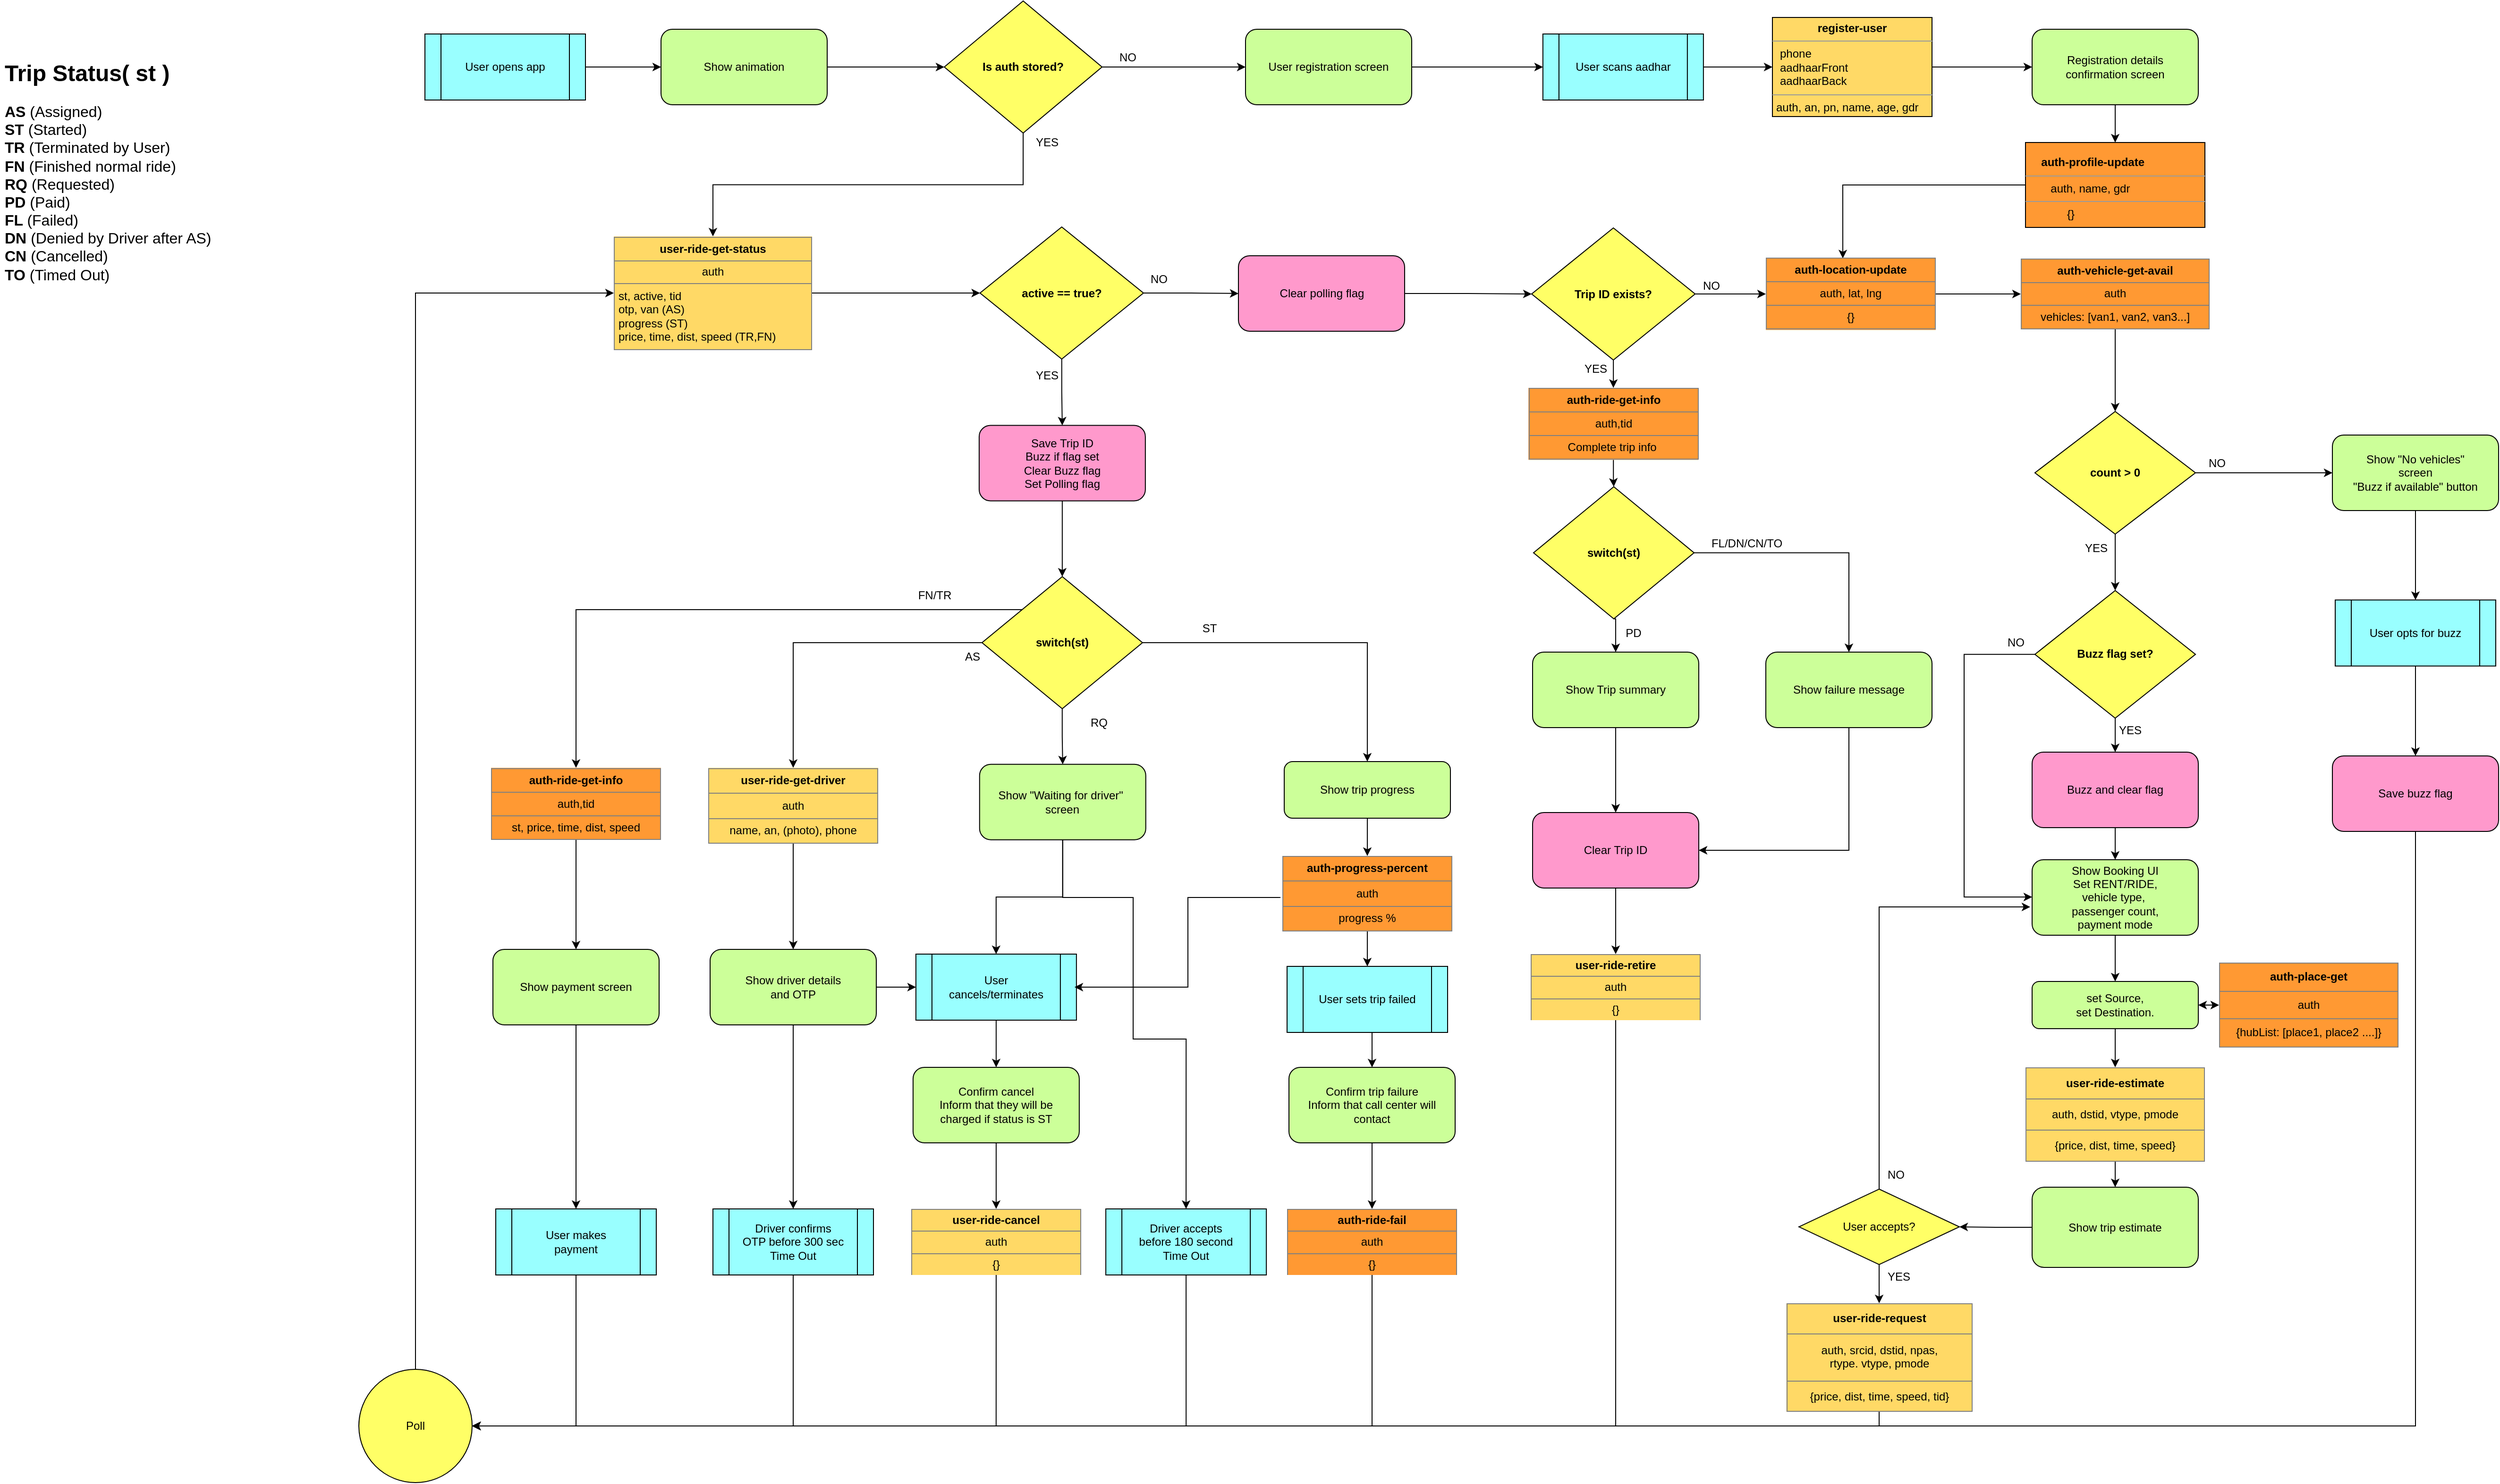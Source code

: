 <mxfile version="13.1.13" type="device" pages="3"><diagram id="oWt8Paf_Ulgfk0ZBcXMA" name="User"><mxGraphModel dx="2871" dy="1629" grid="1" gridSize="10" guides="1" tooltips="1" connect="1" arrows="1" fold="1" page="1" pageScale="1" pageWidth="850" pageHeight="1100" math="0" shadow="0"><root><mxCell id="0"/><mxCell id="1" parent="0"/><mxCell id="dAunon72n26J7wwfwbj8-13" value="NO" style="text;html=1;strokeColor=none;fillColor=none;align=center;verticalAlign=middle;whiteSpace=wrap;rounded=0;" parent="1" vertex="1"><mxGeometry x="107" y="-830" width="35.38" height="20" as="geometry"/></mxCell><mxCell id="dAunon72n26J7wwfwbj8-119" value="RQ" style="text;html=1;strokeColor=none;fillColor=none;align=center;verticalAlign=middle;whiteSpace=wrap;rounded=0;" parent="1" vertex="1"><mxGeometry x="73.31" y="-130" width="41.5" height="30" as="geometry"/></mxCell><mxCell id="bqW7wVOMhrl8Ae0E6XF--28" value="YES" style="text;html=1;strokeColor=none;fillColor=none;align=center;verticalAlign=middle;whiteSpace=wrap;rounded=0;" parent="1" vertex="1"><mxGeometry x="19.37" y="-740" width="40" height="20" as="geometry"/></mxCell><mxCell id="bqW7wVOMhrl8Ae0E6XF--128" style="edgeStyle=orthogonalEdgeStyle;rounded=0;orthogonalLoop=1;jettySize=auto;html=1;exitX=1;exitY=0.5;exitDx=0;exitDy=0;entryX=0;entryY=0.5;entryDx=0;entryDy=0;strokeColor=#000000;" parent="1" source="bqW7wVOMhrl8Ae0E6XF--44" target="bqW7wVOMhrl8Ae0E6XF--125" edge="1"><mxGeometry relative="1" as="geometry"/></mxCell><mxCell id="bqW7wVOMhrl8Ae0E6XF--44" value="&lt;table style=&quot;width: 100% ; height: 100% ; border-collapse: collapse&quot; width=&quot;100%&quot; cellpadding=&quot;4&quot; border=&quot;1&quot;&gt;&lt;tbody&gt;&lt;tr&gt;&lt;th align=&quot;center&quot;&gt;user-ride-get-status&lt;/th&gt;&lt;/tr&gt;&lt;tr&gt;&lt;td align=&quot;center&quot;&gt;auth&lt;/td&gt;&lt;/tr&gt;&lt;tr&gt;&lt;td&gt;st, active, tid&lt;br&gt;otp, van (AS)&lt;br&gt;progress (ST)&lt;br&gt;price, time, dist, speed (TR,FN)&lt;/td&gt;&lt;/tr&gt;&lt;/tbody&gt;&lt;/table&gt;" style="text;html=1;strokeColor=none;fillColor=#FFD966;overflow=fill;" parent="1" vertex="1"><mxGeometry x="-420" y="-630.49" width="210" height="120" as="geometry"/></mxCell><mxCell id="bqW7wVOMhrl8Ae0E6XF--269" style="edgeStyle=orthogonalEdgeStyle;rounded=0;orthogonalLoop=1;jettySize=auto;html=1;exitX=0;exitY=0;exitDx=0;exitDy=0;entryX=0.5;entryY=0;entryDx=0;entryDy=0;strokeColor=#000000;" parent="1" source="bqW7wVOMhrl8Ae0E6XF--61" target="2k3EYXOTQHN22J5FRUgx-1" edge="1"><mxGeometry relative="1" as="geometry"><mxPoint x="-405" y="-140" as="targetPoint"/></mxGeometry></mxCell><mxCell id="6MZyHNXfNABeHvZJJGkU-1" style="edgeStyle=orthogonalEdgeStyle;rounded=0;orthogonalLoop=1;jettySize=auto;html=1;exitX=0;exitY=0.5;exitDx=0;exitDy=0;entryX=0.5;entryY=0;entryDx=0;entryDy=0;" parent="1" source="bqW7wVOMhrl8Ae0E6XF--61" target="bqW7wVOMhrl8Ae0E6XF--117" edge="1"><mxGeometry relative="1" as="geometry"/></mxCell><mxCell id="D3T8j3ySJ2ykjQ3dbUXD-5" value="" style="edgeStyle=orthogonalEdgeStyle;rounded=0;orthogonalLoop=1;jettySize=auto;html=1;" parent="1" source="bqW7wVOMhrl8Ae0E6XF--61" target="bqW7wVOMhrl8Ae0E6XF--187" edge="1"><mxGeometry relative="1" as="geometry"/></mxCell><mxCell id="D3T8j3ySJ2ykjQ3dbUXD-6" value="" style="edgeStyle=orthogonalEdgeStyle;rounded=0;orthogonalLoop=1;jettySize=auto;html=1;" parent="1" source="bqW7wVOMhrl8Ae0E6XF--61" target="bqW7wVOMhrl8Ae0E6XF--200" edge="1"><mxGeometry relative="1" as="geometry"><mxPoint x="229.94" y="-200" as="targetPoint"/></mxGeometry></mxCell><mxCell id="bqW7wVOMhrl8Ae0E6XF--61" value="&lt;b&gt;switch(st)&lt;/b&gt;" style="rhombus;whiteSpace=wrap;html=1;fillColor=#FFFF66;" parent="1" vertex="1"><mxGeometry x="-30.06" y="-270" width="170" height="140" as="geometry"/></mxCell><mxCell id="bqW7wVOMhrl8Ae0E6XF--65" value="YES" style="text;html=1;strokeColor=none;fillColor=none;align=center;verticalAlign=middle;whiteSpace=wrap;rounded=0;" parent="1" vertex="1"><mxGeometry x="19.37" y="-493" width="40" height="20" as="geometry"/></mxCell><mxCell id="bqW7wVOMhrl8Ae0E6XF--278" style="edgeStyle=orthogonalEdgeStyle;rounded=0;orthogonalLoop=1;jettySize=auto;html=1;exitX=0.5;exitY=1;exitDx=0;exitDy=0;entryX=0.5;entryY=0;entryDx=0;entryDy=0;strokeColor=#000000;" parent="1" source="bqW7wVOMhrl8Ae0E6XF--82" target="bqW7wVOMhrl8Ae0E6XF--175" edge="1"><mxGeometry relative="1" as="geometry"/></mxCell><mxCell id="bqW7wVOMhrl8Ae0E6XF--82" value="&lt;table style=&quot;width: 100% ; height: 100% ; border-collapse: collapse&quot; width=&quot;100%&quot; cellpadding=&quot;4&quot; border=&quot;1&quot;&gt;&lt;tbody&gt;&lt;tr&gt;&lt;th&gt;auth-vehicle-get-avail&lt;/th&gt;&lt;/tr&gt;&lt;tr&gt;&lt;td&gt;auth&lt;/td&gt;&lt;/tr&gt;&lt;tr&gt;&lt;td&gt;vehicles: [van1, van2, van3...]&lt;/td&gt;&lt;/tr&gt;&lt;/tbody&gt;&lt;/table&gt;" style="text;html=1;strokeColor=none;fillColor=#FF9933;overflow=fill;align=center;" parent="1" vertex="1"><mxGeometry x="1070" y="-607" width="200" height="75" as="geometry"/></mxCell><mxCell id="bqW7wVOMhrl8Ae0E6XF--83" style="edgeStyle=orthogonalEdgeStyle;rounded=0;orthogonalLoop=1;jettySize=auto;html=1;exitX=0.5;exitY=1;exitDx=0;exitDy=0;strokeColor=#000000;" parent="1" source="bqW7wVOMhrl8Ae0E6XF--82" target="bqW7wVOMhrl8Ae0E6XF--82" edge="1"><mxGeometry relative="1" as="geometry"/></mxCell><mxCell id="bqW7wVOMhrl8Ae0E6XF--92" value="NO" style="text;html=1;strokeColor=none;fillColor=none;align=center;verticalAlign=middle;whiteSpace=wrap;rounded=0;" parent="1" vertex="1"><mxGeometry x="139.94" y="-595" width="35.38" height="20" as="geometry"/></mxCell><mxCell id="bqW7wVOMhrl8Ae0E6XF--97" value="AS" style="text;html=1;strokeColor=none;fillColor=none;align=center;verticalAlign=middle;whiteSpace=wrap;rounded=0;" parent="1" vertex="1"><mxGeometry x="-60.06" y="-195.25" width="40" height="20" as="geometry"/></mxCell><mxCell id="bqW7wVOMhrl8Ae0E6XF--101" value="FN/TR" style="text;html=1;strokeColor=none;fillColor=none;align=center;verticalAlign=middle;whiteSpace=wrap;rounded=0;" parent="1" vertex="1"><mxGeometry x="-100.06" y="-260" width="40" height="20" as="geometry"/></mxCell><mxCell id="bqW7wVOMhrl8Ae0E6XF--196" style="edgeStyle=orthogonalEdgeStyle;rounded=0;orthogonalLoop=1;jettySize=auto;html=1;exitX=0.5;exitY=1;exitDx=0;exitDy=0;strokeColor=#000000;" parent="1" source="bqW7wVOMhrl8Ae0E6XF--117" target="bqW7wVOMhrl8Ae0E6XF--179" edge="1"><mxGeometry relative="1" as="geometry"/></mxCell><mxCell id="bqW7wVOMhrl8Ae0E6XF--117" value="&lt;table style=&quot;width: 100% ; height: 100% ; border-collapse: collapse&quot; width=&quot;100%&quot; cellpadding=&quot;4&quot; border=&quot;1&quot;&gt;&lt;tbody&gt;&lt;tr&gt;&lt;th&gt;user-ride-get-driver&lt;br&gt;&lt;/th&gt;&lt;/tr&gt;&lt;tr&gt;&lt;td&gt;auth&lt;/td&gt;&lt;/tr&gt;&lt;tr&gt;&lt;td&gt;name, an, (photo), phone&lt;/td&gt;&lt;/tr&gt;&lt;/tbody&gt;&lt;/table&gt;" style="text;html=1;strokeColor=none;fillColor=#FFD966;overflow=fill;align=center;" parent="1" vertex="1"><mxGeometry x="-320" y="-67.37" width="180" height="80" as="geometry"/></mxCell><mxCell id="bqW7wVOMhrl8Ae0E6XF--259" style="edgeStyle=orthogonalEdgeStyle;rounded=0;orthogonalLoop=1;jettySize=auto;html=1;exitX=0.5;exitY=1;exitDx=0;exitDy=0;entryX=0.5;entryY=0;entryDx=0;entryDy=0;strokeColor=#000000;" parent="1" source="bqW7wVOMhrl8Ae0E6XF--125" target="bqW7wVOMhrl8Ae0E6XF--257" edge="1"><mxGeometry relative="1" as="geometry"/></mxCell><mxCell id="bqW7wVOMhrl8Ae0E6XF--364" style="edgeStyle=orthogonalEdgeStyle;rounded=0;orthogonalLoop=1;jettySize=auto;html=1;exitX=1;exitY=0.5;exitDx=0;exitDy=0;strokeColor=#000000;" parent="1" source="bqW7wVOMhrl8Ae0E6XF--125" target="bqW7wVOMhrl8Ae0E6XF--363" edge="1"><mxGeometry relative="1" as="geometry"/></mxCell><mxCell id="bqW7wVOMhrl8Ae0E6XF--125" value="&lt;b&gt;active == true?&lt;/b&gt;" style="rhombus;whiteSpace=wrap;html=1;fillColor=#FFFF66;" parent="1" vertex="1"><mxGeometry x="-32.18" y="-640.49" width="173.13" height="140" as="geometry"/></mxCell><mxCell id="bqW7wVOMhrl8Ae0E6XF--273" style="edgeStyle=orthogonalEdgeStyle;rounded=0;orthogonalLoop=1;jettySize=auto;html=1;exitX=1;exitY=0.5;exitDx=0;exitDy=0;entryX=0;entryY=0.5;entryDx=0;entryDy=0;strokeColor=#000000;" parent="1" source="bqW7wVOMhrl8Ae0E6XF--129" target="bqW7wVOMhrl8Ae0E6XF--147" edge="1"><mxGeometry relative="1" as="geometry"/></mxCell><mxCell id="bqW7wVOMhrl8Ae0E6XF--382" style="edgeStyle=orthogonalEdgeStyle;rounded=0;orthogonalLoop=1;jettySize=auto;html=1;exitX=0.5;exitY=1;exitDx=0;exitDy=0;entryX=0.5;entryY=0;entryDx=0;entryDy=0;strokeColor=#000000;" parent="1" source="bqW7wVOMhrl8Ae0E6XF--129" target="bqW7wVOMhrl8Ae0E6XF--44" edge="1"><mxGeometry relative="1" as="geometry"><mxPoint x="-180" y="-755" as="targetPoint"/></mxGeometry></mxCell><mxCell id="bqW7wVOMhrl8Ae0E6XF--129" value="&lt;b&gt;Is auth stored?&lt;/b&gt;" style="rhombus;whiteSpace=wrap;html=1;fillColor=#FFFF66;" parent="1" vertex="1"><mxGeometry x="-70" y="-880" width="167.06" height="140" as="geometry"/></mxCell><mxCell id="kFYu_Rm6UyknKhLZ-JNj-12" value="" style="edgeStyle=orthogonalEdgeStyle;rounded=0;orthogonalLoop=1;jettySize=auto;html=1;" parent="1" source="bqW7wVOMhrl8Ae0E6XF--147" target="bqW7wVOMhrl8Ae0E6XF--170" edge="1"><mxGeometry relative="1" as="geometry"/></mxCell><mxCell id="bqW7wVOMhrl8Ae0E6XF--147" value="User registration screen" style="rounded=1;whiteSpace=wrap;html=1;fillColor=#CCFF99;" parent="1" vertex="1"><mxGeometry x="249" y="-850" width="176" height="80" as="geometry"/></mxCell><mxCell id="bqW7wVOMhrl8Ae0E6XF--155" style="edgeStyle=orthogonalEdgeStyle;rounded=0;orthogonalLoop=1;jettySize=auto;html=1;exitX=1;exitY=0.5;exitDx=0;exitDy=0;strokeColor=#000000;" parent="1" source="bqW7wVOMhrl8Ae0E6XF--153" target="bqW7wVOMhrl8Ae0E6XF--129" edge="1"><mxGeometry relative="1" as="geometry"/></mxCell><mxCell id="bqW7wVOMhrl8Ae0E6XF--153" value="Show animation" style="rounded=1;whiteSpace=wrap;html=1;fillColor=#CCFF99;" parent="1" vertex="1"><mxGeometry x="-370" y="-850" width="176" height="80" as="geometry"/></mxCell><mxCell id="bqW7wVOMhrl8Ae0E6XF--272" style="edgeStyle=orthogonalEdgeStyle;rounded=0;orthogonalLoop=1;jettySize=auto;html=1;exitX=1;exitY=0.5;exitDx=0;exitDy=0;entryX=0;entryY=0.5;entryDx=0;entryDy=0;strokeColor=#000000;" parent="1" source="bqW7wVOMhrl8Ae0E6XF--157" target="bqW7wVOMhrl8Ae0E6XF--153" edge="1"><mxGeometry relative="1" as="geometry"/></mxCell><mxCell id="bqW7wVOMhrl8Ae0E6XF--157" value="User opens app" style="shape=process;whiteSpace=wrap;html=1;backgroundOutline=1;fillColor=#99FFFF;" parent="1" vertex="1"><mxGeometry x="-620" y="-845" width="170" height="70" as="geometry"/></mxCell><mxCell id="bqW7wVOMhrl8Ae0E6XF--161" value="Registration details &lt;br&gt;confirmation screen" style="rounded=1;whiteSpace=wrap;html=1;fillColor=#CCFF99;" parent="1" vertex="1"><mxGeometry x="1082" y="-850" width="176" height="80" as="geometry"/></mxCell><mxCell id="bqW7wVOMhrl8Ae0E6XF--169" style="edgeStyle=orthogonalEdgeStyle;rounded=0;orthogonalLoop=1;jettySize=auto;html=1;exitX=0.5;exitY=1;exitDx=0;exitDy=0;entryX=0.5;entryY=0;entryDx=0;entryDy=0;strokeColor=#000000;" parent="1" source="bqW7wVOMhrl8Ae0E6XF--166" target="bqW7wVOMhrl8Ae0E6XF--167" edge="1"><mxGeometry relative="1" as="geometry"/></mxCell><mxCell id="bqW7wVOMhrl8Ae0E6XF--166" value="Show payment screen" style="rounded=1;whiteSpace=wrap;html=1;fillColor=#CCFF99;" parent="1" vertex="1"><mxGeometry x="-548" y="125" width="176" height="80" as="geometry"/></mxCell><mxCell id="6MZyHNXfNABeHvZJJGkU-23" style="edgeStyle=orthogonalEdgeStyle;rounded=0;orthogonalLoop=1;jettySize=auto;html=1;exitX=0.5;exitY=1;exitDx=0;exitDy=0;entryX=1;entryY=0.5;entryDx=0;entryDy=0;" parent="1" source="bqW7wVOMhrl8Ae0E6XF--167" target="bqW7wVOMhrl8Ae0E6XF--303" edge="1"><mxGeometry relative="1" as="geometry"/></mxCell><mxCell id="bqW7wVOMhrl8Ae0E6XF--167" value="User makes&lt;br&gt;payment" style="shape=process;whiteSpace=wrap;html=1;backgroundOutline=1;fillColor=#99FFFF;" parent="1" vertex="1"><mxGeometry x="-545" y="400" width="170" height="70" as="geometry"/></mxCell><mxCell id="kFYu_Rm6UyknKhLZ-JNj-14" value="" style="edgeStyle=orthogonalEdgeStyle;rounded=0;orthogonalLoop=1;jettySize=auto;html=1;" parent="1" source="bqW7wVOMhrl8Ae0E6XF--170" target="kFYu_Rm6UyknKhLZ-JNj-13" edge="1"><mxGeometry relative="1" as="geometry"/></mxCell><mxCell id="bqW7wVOMhrl8Ae0E6XF--170" value="User scans aadhar" style="shape=process;whiteSpace=wrap;html=1;backgroundOutline=1;fillColor=#99FFFF;" parent="1" vertex="1"><mxGeometry x="563.93" y="-845" width="170" height="70" as="geometry"/></mxCell><mxCell id="bqW7wVOMhrl8Ae0E6XF--333" style="edgeStyle=orthogonalEdgeStyle;rounded=0;orthogonalLoop=1;jettySize=auto;html=1;exitX=1;exitY=0.5;exitDx=0;exitDy=0;entryX=0;entryY=0.5;entryDx=0;entryDy=0;strokeColor=#000000;" parent="1" source="bqW7wVOMhrl8Ae0E6XF--175" target="bqW7wVOMhrl8Ae0E6XF--275" edge="1"><mxGeometry relative="1" as="geometry"/></mxCell><mxCell id="bqW7wVOMhrl8Ae0E6XF--334" style="edgeStyle=orthogonalEdgeStyle;rounded=0;orthogonalLoop=1;jettySize=auto;html=1;exitX=0.5;exitY=1;exitDx=0;exitDy=0;entryX=0.5;entryY=0;entryDx=0;entryDy=0;strokeColor=#000000;" parent="1" source="bqW7wVOMhrl8Ae0E6XF--175" target="bqW7wVOMhrl8Ae0E6XF--283" edge="1"><mxGeometry relative="1" as="geometry"/></mxCell><mxCell id="bqW7wVOMhrl8Ae0E6XF--175" value="&lt;b&gt;count &amp;gt; 0&lt;/b&gt;" style="rhombus;whiteSpace=wrap;html=1;fillColor=#FFFF66;" parent="1" vertex="1"><mxGeometry x="1085" y="-445" width="170" height="130" as="geometry"/></mxCell><mxCell id="6MZyHNXfNABeHvZJJGkU-12" style="edgeStyle=orthogonalEdgeStyle;rounded=0;orthogonalLoop=1;jettySize=auto;html=1;exitX=0.5;exitY=1;exitDx=0;exitDy=0;entryX=0.5;entryY=0;entryDx=0;entryDy=0;" parent="1" source="bqW7wVOMhrl8Ae0E6XF--179" target="bqW7wVOMhrl8Ae0E6XF--180" edge="1"><mxGeometry relative="1" as="geometry"/></mxCell><mxCell id="D3T8j3ySJ2ykjQ3dbUXD-12" value="" style="edgeStyle=orthogonalEdgeStyle;rounded=0;orthogonalLoop=1;jettySize=auto;html=1;entryX=0;entryY=0.5;entryDx=0;entryDy=0;" parent="1" source="bqW7wVOMhrl8Ae0E6XF--179" target="bqW7wVOMhrl8Ae0E6XF--234" edge="1"><mxGeometry relative="1" as="geometry"><mxPoint x="-23.63" y="160" as="targetPoint"/></mxGeometry></mxCell><mxCell id="bqW7wVOMhrl8Ae0E6XF--179" value="Show driver details&lt;br&gt;and OTP" style="rounded=1;whiteSpace=wrap;html=1;fillColor=#CCFF99;" parent="1" vertex="1"><mxGeometry x="-318" y="125" width="176" height="80" as="geometry"/></mxCell><mxCell id="6MZyHNXfNABeHvZJJGkU-22" style="edgeStyle=orthogonalEdgeStyle;rounded=0;orthogonalLoop=1;jettySize=auto;html=1;exitX=0.5;exitY=1;exitDx=0;exitDy=0;entryX=1;entryY=0.5;entryDx=0;entryDy=0;" parent="1" source="bqW7wVOMhrl8Ae0E6XF--180" target="bqW7wVOMhrl8Ae0E6XF--303" edge="1"><mxGeometry relative="1" as="geometry"/></mxCell><mxCell id="bqW7wVOMhrl8Ae0E6XF--180" value="Driver confirms &lt;br&gt;OTP before 300 sec&lt;br&gt;Time Out" style="shape=process;whiteSpace=wrap;html=1;backgroundOutline=1;fillColor=#99FFFF;" parent="1" vertex="1"><mxGeometry x="-315" y="400" width="170" height="70" as="geometry"/></mxCell><mxCell id="jtTwlFpasGC-LMqbg0cU-4" value="" style="edgeStyle=orthogonalEdgeStyle;rounded=0;orthogonalLoop=1;jettySize=auto;html=1;entryX=0.5;entryY=0;entryDx=0;entryDy=0;exitX=0.5;exitY=1;exitDx=0;exitDy=0;" parent="1" source="bqW7wVOMhrl8Ae0E6XF--187" target="bqW7wVOMhrl8Ae0E6XF--265" edge="1"><mxGeometry relative="1" as="geometry"><mxPoint x="54.38" y="88.88" as="targetPoint"/><Array as="points"><mxPoint x="55" y="70"/><mxPoint x="130" y="70"/><mxPoint x="130" y="220"/><mxPoint x="186" y="220"/></Array><mxPoint x="60" y="70" as="sourcePoint"/></mxGeometry></mxCell><mxCell id="jtTwlFpasGC-LMqbg0cU-5" value="" style="edgeStyle=orthogonalEdgeStyle;rounded=0;orthogonalLoop=1;jettySize=auto;html=1;" parent="1" source="bqW7wVOMhrl8Ae0E6XF--187" target="bqW7wVOMhrl8Ae0E6XF--234" edge="1"><mxGeometry relative="1" as="geometry"><mxPoint x="54.38" y="88.88" as="targetPoint"/></mxGeometry></mxCell><mxCell id="bqW7wVOMhrl8Ae0E6XF--187" value="Show &quot;Waiting for driver&quot;&amp;nbsp;&lt;br&gt;screen" style="rounded=1;whiteSpace=wrap;html=1;fillColor=#CCFF99;" parent="1" vertex="1"><mxGeometry x="-32.62" y="-71.12" width="176" height="80" as="geometry"/></mxCell><mxCell id="kFYu_Rm6UyknKhLZ-JNj-20" value="" style="edgeStyle=orthogonalEdgeStyle;rounded=0;orthogonalLoop=1;jettySize=auto;html=1;" parent="1" source="bqW7wVOMhrl8Ae0E6XF--200" target="kFYu_Rm6UyknKhLZ-JNj-19" edge="1"><mxGeometry relative="1" as="geometry"/></mxCell><mxCell id="bqW7wVOMhrl8Ae0E6XF--200" value="Show trip progress" style="rounded=1;whiteSpace=wrap;html=1;fillColor=#CCFF99;" parent="1" vertex="1"><mxGeometry x="290" y="-74" width="176" height="60" as="geometry"/></mxCell><mxCell id="bqW7wVOMhrl8Ae0E6XF--204" value="ST" style="text;html=1;strokeColor=none;fillColor=none;align=center;verticalAlign=middle;whiteSpace=wrap;rounded=0;" parent="1" vertex="1"><mxGeometry x="190" y="-230.25" width="41.5" height="30" as="geometry"/></mxCell><mxCell id="D3T8j3ySJ2ykjQ3dbUXD-14" value="" style="edgeStyle=orthogonalEdgeStyle;rounded=0;orthogonalLoop=1;jettySize=auto;html=1;" parent="1" source="bqW7wVOMhrl8Ae0E6XF--234" target="bqW7wVOMhrl8Ae0E6XF--236" edge="1"><mxGeometry relative="1" as="geometry"/></mxCell><mxCell id="bqW7wVOMhrl8Ae0E6XF--234" value="User &lt;br&gt;cancels/terminates" style="shape=process;whiteSpace=wrap;html=1;backgroundOutline=1;fillColor=#99FFFF;" parent="1" vertex="1"><mxGeometry x="-100.06" y="130" width="170" height="70" as="geometry"/></mxCell><mxCell id="6MZyHNXfNABeHvZJJGkU-21" style="edgeStyle=orthogonalEdgeStyle;rounded=0;orthogonalLoop=1;jettySize=auto;html=1;exitX=0.5;exitY=1;exitDx=0;exitDy=0;entryX=1;entryY=0.5;entryDx=0;entryDy=0;" parent="1" source="bqW7wVOMhrl8Ae0E6XF--235" target="bqW7wVOMhrl8Ae0E6XF--303" edge="1"><mxGeometry relative="1" as="geometry"/></mxCell><mxCell id="bqW7wVOMhrl8Ae0E6XF--235" value="&lt;table style=&quot;width: 100% ; height: 100% ; border-collapse: collapse&quot; width=&quot;100%&quot; cellpadding=&quot;4&quot; border=&quot;1&quot;&gt;&lt;tbody&gt;&lt;tr&gt;&lt;th&gt;user-ride-cancel&lt;br&gt;&lt;/th&gt;&lt;/tr&gt;&lt;tr&gt;&lt;td&gt;auth&lt;/td&gt;&lt;/tr&gt;&lt;tr&gt;&lt;td&gt;{}&lt;/td&gt;&lt;/tr&gt;&lt;/tbody&gt;&lt;/table&gt;" style="text;html=1;strokeColor=none;fillColor=#FFD966;overflow=fill;align=center;" parent="1" vertex="1"><mxGeometry x="-105.06" y="400" width="180" height="70" as="geometry"/></mxCell><mxCell id="6MZyHNXfNABeHvZJJGkU-11" style="edgeStyle=orthogonalEdgeStyle;rounded=0;orthogonalLoop=1;jettySize=auto;html=1;exitX=0.5;exitY=1;exitDx=0;exitDy=0;entryX=0.5;entryY=0;entryDx=0;entryDy=0;" parent="1" source="bqW7wVOMhrl8Ae0E6XF--236" target="bqW7wVOMhrl8Ae0E6XF--235" edge="1"><mxGeometry relative="1" as="geometry"/></mxCell><mxCell id="bqW7wVOMhrl8Ae0E6XF--260" style="edgeStyle=orthogonalEdgeStyle;rounded=0;orthogonalLoop=1;jettySize=auto;html=1;exitX=0.5;exitY=1;exitDx=0;exitDy=0;entryX=0.5;entryY=0;entryDx=0;entryDy=0;strokeColor=#000000;" parent="1" source="bqW7wVOMhrl8Ae0E6XF--257" target="bqW7wVOMhrl8Ae0E6XF--61" edge="1"><mxGeometry relative="1" as="geometry"/></mxCell><mxCell id="bqW7wVOMhrl8Ae0E6XF--257" value="Save Trip ID&lt;br&gt;Buzz if flag set&lt;br&gt;Clear Buzz flag&lt;br&gt;Set Polling flag" style="rounded=1;whiteSpace=wrap;html=1;fillColor=#FF99CC;" parent="1" vertex="1"><mxGeometry x="-33.06" y="-430.25" width="176" height="80" as="geometry"/></mxCell><mxCell id="bqW7wVOMhrl8Ae0E6XF--277" style="edgeStyle=orthogonalEdgeStyle;rounded=0;orthogonalLoop=1;jettySize=auto;html=1;exitX=1;exitY=0.5;exitDx=0;exitDy=0;entryX=0;entryY=0.5;entryDx=0;entryDy=0;strokeColor=#000000;" parent="1" source="bqW7wVOMhrl8Ae0E6XF--263" target="w1f4ZRt3ROdoku1ujdEX-2" edge="1"><mxGeometry relative="1" as="geometry"><Array as="points"><mxPoint x="737" y="-569"/></Array></mxGeometry></mxCell><mxCell id="bqW7wVOMhrl8Ae0E6XF--366" style="edgeStyle=orthogonalEdgeStyle;rounded=0;orthogonalLoop=1;jettySize=auto;html=1;exitX=0.5;exitY=1;exitDx=0;exitDy=0;entryX=0.5;entryY=0;entryDx=0;entryDy=0;strokeColor=#000000;" parent="1" source="bqW7wVOMhrl8Ae0E6XF--263" target="bqW7wVOMhrl8Ae0E6XF--313" edge="1"><mxGeometry relative="1" as="geometry"/></mxCell><mxCell id="bqW7wVOMhrl8Ae0E6XF--263" value="&lt;b&gt;Trip ID exists?&lt;/b&gt;" style="rhombus;whiteSpace=wrap;html=1;fillColor=#FFFF66;" parent="1" vertex="1"><mxGeometry x="552.0" y="-639.5" width="173.13" height="140" as="geometry"/></mxCell><mxCell id="6MZyHNXfNABeHvZJJGkU-18" style="edgeStyle=orthogonalEdgeStyle;rounded=0;orthogonalLoop=1;jettySize=auto;html=1;exitX=0.5;exitY=1;exitDx=0;exitDy=0;entryX=1;entryY=0.5;entryDx=0;entryDy=0;" parent="1" source="bqW7wVOMhrl8Ae0E6XF--265" target="bqW7wVOMhrl8Ae0E6XF--303" edge="1"><mxGeometry relative="1" as="geometry"/></mxCell><mxCell id="bqW7wVOMhrl8Ae0E6XF--265" value="Driver accepts&lt;br&gt;before 180 second&lt;br&gt;Time Out" style="shape=process;whiteSpace=wrap;html=1;backgroundOutline=1;fillColor=#99FFFF;" parent="1" vertex="1"><mxGeometry x="101.06" y="400" width="170" height="70" as="geometry"/></mxCell><mxCell id="bqW7wVOMhrl8Ae0E6XF--338" style="edgeStyle=orthogonalEdgeStyle;rounded=0;orthogonalLoop=1;jettySize=auto;html=1;exitX=0.5;exitY=1;exitDx=0;exitDy=0;entryX=0.5;entryY=0;entryDx=0;entryDy=0;strokeColor=#000000;" parent="1" source="bqW7wVOMhrl8Ae0E6XF--275" target="bqW7wVOMhrl8Ae0E6XF--281" edge="1"><mxGeometry relative="1" as="geometry"/></mxCell><mxCell id="bqW7wVOMhrl8Ae0E6XF--275" value="Show &quot;No vehicles&quot;&lt;br&gt;screen&lt;br&gt;&quot;Buzz if available&quot; button" style="rounded=1;whiteSpace=wrap;html=1;fillColor=#CCFF99;" parent="1" vertex="1"><mxGeometry x="1400" y="-420" width="176" height="80" as="geometry"/></mxCell><mxCell id="bqW7wVOMhrl8Ae0E6XF--342" style="edgeStyle=orthogonalEdgeStyle;rounded=0;orthogonalLoop=1;jettySize=auto;html=1;exitX=0.5;exitY=1;exitDx=0;exitDy=0;entryX=1;entryY=0.5;entryDx=0;entryDy=0;strokeColor=#000000;" parent="1" source="bqW7wVOMhrl8Ae0E6XF--280" target="bqW7wVOMhrl8Ae0E6XF--303" edge="1"><mxGeometry relative="1" as="geometry"/></mxCell><mxCell id="bqW7wVOMhrl8Ae0E6XF--280" value="Save buzz flag" style="rounded=1;whiteSpace=wrap;html=1;fillColor=#FF99CC;" parent="1" vertex="1"><mxGeometry x="1400" y="-80" width="176" height="80" as="geometry"/></mxCell><mxCell id="bqW7wVOMhrl8Ae0E6XF--339" style="edgeStyle=orthogonalEdgeStyle;rounded=0;orthogonalLoop=1;jettySize=auto;html=1;exitX=0.5;exitY=1;exitDx=0;exitDy=0;entryX=0.5;entryY=0;entryDx=0;entryDy=0;strokeColor=#000000;" parent="1" source="bqW7wVOMhrl8Ae0E6XF--281" target="bqW7wVOMhrl8Ae0E6XF--280" edge="1"><mxGeometry relative="1" as="geometry"/></mxCell><mxCell id="bqW7wVOMhrl8Ae0E6XF--281" value="User opts for buzz" style="shape=process;whiteSpace=wrap;html=1;backgroundOutline=1;fillColor=#99FFFF;" parent="1" vertex="1"><mxGeometry x="1403" y="-245.25" width="170" height="70" as="geometry"/></mxCell><mxCell id="bqW7wVOMhrl8Ae0E6XF--337" style="edgeStyle=orthogonalEdgeStyle;rounded=0;orthogonalLoop=1;jettySize=auto;html=1;exitX=0.5;exitY=1;exitDx=0;exitDy=0;entryX=0.5;entryY=0;entryDx=0;entryDy=0;strokeColor=#000000;" parent="1" source="bqW7wVOMhrl8Ae0E6XF--282" target="bqW7wVOMhrl8Ae0E6XF--286" edge="1"><mxGeometry relative="1" as="geometry"/></mxCell><mxCell id="bqW7wVOMhrl8Ae0E6XF--282" value="Buzz and clear flag" style="rounded=1;whiteSpace=wrap;html=1;fillColor=#FF99CC;" parent="1" vertex="1"><mxGeometry x="1082" y="-84" width="176" height="80" as="geometry"/></mxCell><mxCell id="bqW7wVOMhrl8Ae0E6XF--336" style="edgeStyle=orthogonalEdgeStyle;rounded=0;orthogonalLoop=1;jettySize=auto;html=1;exitX=0.5;exitY=1;exitDx=0;exitDy=0;entryX=0.5;entryY=0;entryDx=0;entryDy=0;strokeColor=#000000;" parent="1" source="bqW7wVOMhrl8Ae0E6XF--283" target="bqW7wVOMhrl8Ae0E6XF--282" edge="1"><mxGeometry relative="1" as="geometry"/></mxCell><mxCell id="bqW7wVOMhrl8Ae0E6XF--350" style="edgeStyle=orthogonalEdgeStyle;rounded=0;orthogonalLoop=1;jettySize=auto;html=1;entryX=0;entryY=0.5;entryDx=0;entryDy=0;strokeColor=#000000;exitX=0;exitY=0.5;exitDx=0;exitDy=0;" parent="1" source="bqW7wVOMhrl8Ae0E6XF--283" edge="1"><mxGeometry relative="1" as="geometry"><Array as="points"><mxPoint x="1085" y="-187"/><mxPoint x="1010" y="-187"/><mxPoint x="1010" y="70"/></Array><mxPoint x="1090" y="-187" as="sourcePoint"/><mxPoint x="1082" y="69.5" as="targetPoint"/></mxGeometry></mxCell><mxCell id="bqW7wVOMhrl8Ae0E6XF--283" value="&lt;b&gt;Buzz flag set?&lt;/b&gt;" style="rhombus;whiteSpace=wrap;html=1;fillColor=#FFFF66;" parent="1" vertex="1"><mxGeometry x="1085" y="-255.25" width="170" height="135.25" as="geometry"/></mxCell><mxCell id="QWrIuUH5KA29bu1mb0Md-2" value="" style="edgeStyle=orthogonalEdgeStyle;rounded=0;orthogonalLoop=1;jettySize=auto;html=1;" parent="1" source="bqW7wVOMhrl8Ae0E6XF--286" target="QWrIuUH5KA29bu1mb0Md-1" edge="1"><mxGeometry relative="1" as="geometry"/></mxCell><mxCell id="bqW7wVOMhrl8Ae0E6XF--286" value="Show Booking UI&lt;br&gt;&lt;div&gt;Set RENT/RIDE, &lt;br&gt;&lt;/div&gt;&lt;div&gt;vehicle type,&amp;nbsp; &lt;/div&gt;&lt;div&gt; passenger count,&lt;/div&gt;&lt;div&gt; payment mode&lt;/div&gt;" style="rounded=1;whiteSpace=wrap;html=1;fillColor=#CCFF99;" parent="1" vertex="1"><mxGeometry x="1082" y="30" width="176" height="80" as="geometry"/></mxCell><mxCell id="bqW7wVOMhrl8Ae0E6XF--300" value="NO" style="text;html=1;strokeColor=none;fillColor=none;align=center;verticalAlign=middle;whiteSpace=wrap;rounded=0;" parent="1" vertex="1"><mxGeometry x="724.55" y="-596" width="35.38" height="35" as="geometry"/></mxCell><mxCell id="6MZyHNXfNABeHvZJJGkU-24" style="edgeStyle=orthogonalEdgeStyle;rounded=0;orthogonalLoop=1;jettySize=auto;html=1;exitX=0.5;exitY=0;exitDx=0;exitDy=0;entryX=0;entryY=0.5;entryDx=0;entryDy=0;" parent="1" source="bqW7wVOMhrl8Ae0E6XF--303" target="bqW7wVOMhrl8Ae0E6XF--44" edge="1"><mxGeometry relative="1" as="geometry"/></mxCell><mxCell id="bqW7wVOMhrl8Ae0E6XF--303" value="Poll" style="ellipse;whiteSpace=wrap;html=1;aspect=fixed;fillColor=#FFFF66;gradientColor=none;" parent="1" vertex="1"><mxGeometry x="-690" y="570" width="120" height="120" as="geometry"/></mxCell><mxCell id="bqW7wVOMhrl8Ae0E6XF--326" style="edgeStyle=orthogonalEdgeStyle;rounded=0;orthogonalLoop=1;jettySize=auto;html=1;exitX=1;exitY=0.5;exitDx=0;exitDy=0;entryX=0.5;entryY=0;entryDx=0;entryDy=0;strokeColor=#000000;" parent="1" source="bqW7wVOMhrl8Ae0E6XF--312" target="bqW7wVOMhrl8Ae0E6XF--318" edge="1"><mxGeometry relative="1" as="geometry"/></mxCell><mxCell id="bqW7wVOMhrl8Ae0E6XF--367" style="edgeStyle=orthogonalEdgeStyle;rounded=0;orthogonalLoop=1;jettySize=auto;html=1;exitX=0.5;exitY=1;exitDx=0;exitDy=0;entryX=0.5;entryY=0;entryDx=0;entryDy=0;strokeColor=#000000;" parent="1" source="bqW7wVOMhrl8Ae0E6XF--312" target="bqW7wVOMhrl8Ae0E6XF--317" edge="1"><mxGeometry relative="1" as="geometry"/></mxCell><mxCell id="bqW7wVOMhrl8Ae0E6XF--312" value="&lt;b&gt;switch(st)&lt;/b&gt;" style="rhombus;whiteSpace=wrap;html=1;fillColor=#FFFF66;" parent="1" vertex="1"><mxGeometry x="554.0" y="-365.25" width="170" height="140" as="geometry"/></mxCell><mxCell id="D3T8j3ySJ2ykjQ3dbUXD-2" value="" style="edgeStyle=orthogonalEdgeStyle;rounded=0;orthogonalLoop=1;jettySize=auto;html=1;" parent="1" source="bqW7wVOMhrl8Ae0E6XF--313" target="bqW7wVOMhrl8Ae0E6XF--312" edge="1"><mxGeometry relative="1" as="geometry"/></mxCell><mxCell id="bqW7wVOMhrl8Ae0E6XF--313" value="&lt;table style=&quot;width: 100% ; height: 100% ; border-collapse: collapse&quot; width=&quot;100%&quot; cellpadding=&quot;4&quot; border=&quot;1&quot;&gt;&lt;tbody&gt;&lt;tr&gt;&lt;th&gt;auth-ride-get-info&lt;br&gt;&lt;/th&gt;&lt;/tr&gt;&lt;tr&gt;&lt;td&gt;auth,tid&lt;/td&gt;&lt;/tr&gt;&lt;tr&gt;&lt;td&gt;Complete trip info&amp;nbsp;&lt;/td&gt;&lt;/tr&gt;&lt;/tbody&gt;&lt;/table&gt;" style="text;html=1;strokeColor=none;fillColor=#FF9933;overflow=fill;align=center;" parent="1" vertex="1"><mxGeometry x="548.57" y="-470" width="180" height="76.25" as="geometry"/></mxCell><mxCell id="bqW7wVOMhrl8Ae0E6XF--346" style="edgeStyle=orthogonalEdgeStyle;rounded=0;orthogonalLoop=1;jettySize=auto;html=1;exitX=0.5;exitY=1;exitDx=0;exitDy=0;entryX=0.5;entryY=0;entryDx=0;entryDy=0;strokeColor=#000000;" parent="1" source="bqW7wVOMhrl8Ae0E6XF--317" target="bqW7wVOMhrl8Ae0E6XF--344" edge="1"><mxGeometry relative="1" as="geometry"/></mxCell><mxCell id="bqW7wVOMhrl8Ae0E6XF--317" value="Show Trip summary" style="rounded=1;whiteSpace=wrap;html=1;fillColor=#CCFF99;" parent="1" vertex="1"><mxGeometry x="553" y="-190" width="176" height="80" as="geometry"/></mxCell><mxCell id="bqW7wVOMhrl8Ae0E6XF--345" style="edgeStyle=orthogonalEdgeStyle;rounded=0;orthogonalLoop=1;jettySize=auto;html=1;exitX=0.5;exitY=1;exitDx=0;exitDy=0;entryX=1;entryY=0.5;entryDx=0;entryDy=0;strokeColor=#000000;" parent="1" source="bqW7wVOMhrl8Ae0E6XF--318" target="bqW7wVOMhrl8Ae0E6XF--344" edge="1"><mxGeometry relative="1" as="geometry"/></mxCell><mxCell id="bqW7wVOMhrl8Ae0E6XF--318" value="Show failure message" style="rounded=1;whiteSpace=wrap;html=1;fillColor=#CCFF99;" parent="1" vertex="1"><mxGeometry x="800" y="-190" width="176" height="80" as="geometry"/></mxCell><mxCell id="2k3EYXOTQHN22J5FRUgx-11" value="" style="edgeStyle=orthogonalEdgeStyle;rounded=0;orthogonalLoop=1;jettySize=auto;html=1;" parent="1" source="bqW7wVOMhrl8Ae0E6XF--344" target="2k3EYXOTQHN22J5FRUgx-6" edge="1"><mxGeometry relative="1" as="geometry"/></mxCell><mxCell id="bqW7wVOMhrl8Ae0E6XF--344" value="Clear Trip ID" style="rounded=1;whiteSpace=wrap;html=1;fillColor=#FF99CC;" parent="1" vertex="1"><mxGeometry x="553" y="-20" width="176" height="80" as="geometry"/></mxCell><mxCell id="bqW7wVOMhrl8Ae0E6XF--349" value="YES" style="text;html=1;strokeColor=none;fillColor=none;align=center;verticalAlign=middle;whiteSpace=wrap;rounded=0;" parent="1" vertex="1"><mxGeometry x="600" y="-500" width="40" height="20" as="geometry"/></mxCell><mxCell id="bqW7wVOMhrl8Ae0E6XF--351" value="YES" style="text;html=1;strokeColor=none;fillColor=none;align=center;verticalAlign=middle;whiteSpace=wrap;rounded=0;" parent="1" vertex="1"><mxGeometry x="1130" y="-310" width="40" height="20" as="geometry"/></mxCell><mxCell id="bqW7wVOMhrl8Ae0E6XF--353" value="YES" style="text;html=1;strokeColor=none;fillColor=none;align=center;verticalAlign=middle;whiteSpace=wrap;rounded=0;" parent="1" vertex="1"><mxGeometry x="1166" y="-117" width="40" height="20" as="geometry"/></mxCell><mxCell id="bqW7wVOMhrl8Ae0E6XF--354" value="NO" style="text;html=1;strokeColor=none;fillColor=none;align=center;verticalAlign=middle;whiteSpace=wrap;rounded=0;" parent="1" vertex="1"><mxGeometry x="1045" y="-210" width="40" height="20" as="geometry"/></mxCell><mxCell id="bqW7wVOMhrl8Ae0E6XF--355" value="NO" style="text;html=1;strokeColor=none;fillColor=none;align=center;verticalAlign=middle;whiteSpace=wrap;rounded=0;" parent="1" vertex="1"><mxGeometry x="1258" y="-400" width="40" height="20" as="geometry"/></mxCell><mxCell id="bqW7wVOMhrl8Ae0E6XF--359" value="FL/DN/CN/TO" style="text;html=1;strokeColor=none;fillColor=none;align=center;verticalAlign=middle;whiteSpace=wrap;rounded=0;" parent="1" vertex="1"><mxGeometry x="759.93" y="-315" width="40" height="20" as="geometry"/></mxCell><mxCell id="bqW7wVOMhrl8Ae0E6XF--360" value="PD" style="text;html=1;strokeColor=none;fillColor=none;align=center;verticalAlign=middle;whiteSpace=wrap;rounded=0;" parent="1" vertex="1"><mxGeometry x="640" y="-220.25" width="40" height="20" as="geometry"/></mxCell><mxCell id="bqW7wVOMhrl8Ae0E6XF--365" style="edgeStyle=orthogonalEdgeStyle;rounded=0;orthogonalLoop=1;jettySize=auto;html=1;exitX=1;exitY=0.5;exitDx=0;exitDy=0;entryX=0;entryY=0.5;entryDx=0;entryDy=0;strokeColor=#000000;" parent="1" source="bqW7wVOMhrl8Ae0E6XF--363" target="bqW7wVOMhrl8Ae0E6XF--263" edge="1"><mxGeometry relative="1" as="geometry"/></mxCell><mxCell id="bqW7wVOMhrl8Ae0E6XF--363" value="Clear polling flag" style="rounded=1;whiteSpace=wrap;html=1;fillColor=#FF99CC;" parent="1" vertex="1"><mxGeometry x="241.5" y="-610" width="176" height="80" as="geometry"/></mxCell><mxCell id="TA9oN8WAVUXYCUX0CL-r-9" style="edgeStyle=orthogonalEdgeStyle;rounded=0;orthogonalLoop=1;jettySize=auto;html=1;exitX=0.583;exitY=1;exitDx=0;exitDy=0;entryX=1;entryY=0.5;entryDx=0;entryDy=0;exitPerimeter=0;" parent="1" source="kFYu_Rm6UyknKhLZ-JNj-1" target="bqW7wVOMhrl8Ae0E6XF--303" edge="1"><mxGeometry relative="1" as="geometry"><mxPoint x="1172" y="510" as="sourcePoint"/><Array as="points"><mxPoint x="920" y="585"/><mxPoint x="920" y="630"/></Array></mxGeometry></mxCell><mxCell id="kFYu_Rm6UyknKhLZ-JNj-6" value="" style="edgeStyle=orthogonalEdgeStyle;rounded=0;orthogonalLoop=1;jettySize=auto;html=1;" parent="1" source="TA9oN8WAVUXYCUX0CL-r-4" target="kFYu_Rm6UyknKhLZ-JNj-2" edge="1"><mxGeometry relative="1" as="geometry"/></mxCell><mxCell id="TA9oN8WAVUXYCUX0CL-r-4" value="Show trip estimate" style="rounded=1;whiteSpace=wrap;html=1;fillColor=#CCFF99;" parent="1" vertex="1"><mxGeometry x="1082" y="377" width="176" height="85" as="geometry"/></mxCell><mxCell id="6MZyHNXfNABeHvZJJGkU-5" style="edgeStyle=orthogonalEdgeStyle;rounded=0;orthogonalLoop=1;jettySize=auto;html=1;exitX=0.5;exitY=1;exitDx=0;exitDy=0;entryX=0.5;entryY=0;entryDx=0;entryDy=0;strokeColor=#000000;" parent="1" source="6MZyHNXfNABeHvZJJGkU-6" target="6MZyHNXfNABeHvZJJGkU-9" edge="1"><mxGeometry relative="1" as="geometry"/></mxCell><mxCell id="6MZyHNXfNABeHvZJJGkU-6" value="User sets trip failed" style="shape=process;whiteSpace=wrap;html=1;backgroundOutline=1;fillColor=#99FFFF;" parent="1" vertex="1"><mxGeometry x="293" y="143" width="170" height="70" as="geometry"/></mxCell><mxCell id="6MZyHNXfNABeHvZJJGkU-19" style="edgeStyle=orthogonalEdgeStyle;rounded=0;orthogonalLoop=1;jettySize=auto;html=1;exitX=0.5;exitY=1;exitDx=0;exitDy=0;entryX=1;entryY=0.5;entryDx=0;entryDy=0;" parent="1" source="6MZyHNXfNABeHvZJJGkU-7" target="bqW7wVOMhrl8Ae0E6XF--303" edge="1"><mxGeometry relative="1" as="geometry"/></mxCell><mxCell id="6MZyHNXfNABeHvZJJGkU-7" value="&lt;table style=&quot;width: 100% ; height: 100% ; border-collapse: collapse&quot; width=&quot;100%&quot; cellpadding=&quot;4&quot; border=&quot;1&quot;&gt;&lt;tbody&gt;&lt;tr&gt;&lt;th&gt;auth-ride-fail&lt;br&gt;&lt;/th&gt;&lt;/tr&gt;&lt;tr&gt;&lt;td&gt;auth&lt;/td&gt;&lt;/tr&gt;&lt;tr&gt;&lt;td&gt;{}&lt;/td&gt;&lt;/tr&gt;&lt;/tbody&gt;&lt;/table&gt;" style="text;html=1;strokeColor=none;fillColor=#FF9933;overflow=fill;align=center;" parent="1" vertex="1"><mxGeometry x="293" y="400" width="180" height="70" as="geometry"/></mxCell><mxCell id="6MZyHNXfNABeHvZJJGkU-8" value="" style="edgeStyle=orthogonalEdgeStyle;rounded=0;orthogonalLoop=1;jettySize=auto;html=1;" parent="1" source="6MZyHNXfNABeHvZJJGkU-9" target="6MZyHNXfNABeHvZJJGkU-7" edge="1"><mxGeometry relative="1" as="geometry"/></mxCell><mxCell id="6MZyHNXfNABeHvZJJGkU-9" value="Confirm trip failure&lt;br&gt;Inform that call center will&lt;br&gt;contact" style="rounded=1;whiteSpace=wrap;html=1;fillColor=#CCFF99;" parent="1" vertex="1"><mxGeometry x="295" y="250" width="176" height="80" as="geometry"/></mxCell><mxCell id="kFYu_Rm6UyknKhLZ-JNj-1" value="&lt;table style=&quot;width: 100% ; height: 100% ; border-collapse: collapse&quot; width=&quot;100%&quot; cellpadding=&quot;4&quot; border=&quot;1&quot;&gt;&lt;tbody&gt;&lt;tr&gt;&lt;th&gt;user-ride-request&lt;br&gt;&lt;/th&gt;&lt;/tr&gt;&lt;tr&gt;&lt;td&gt;auth, srcid, dstid, npas,&lt;br&gt;rtype. vtype, pmode&lt;/td&gt;&lt;/tr&gt;&lt;tr&gt;&lt;td&gt;{price, dist, time, speed, tid}&lt;/td&gt;&lt;/tr&gt;&lt;/tbody&gt;&lt;/table&gt;," style="text;html=1;strokeColor=none;fillColor=#FFD966;overflow=fill;align=center;" parent="1" vertex="1"><mxGeometry x="821.75" y="500" width="196.5" height="115" as="geometry"/></mxCell><mxCell id="kFYu_Rm6UyknKhLZ-JNj-10" value="" style="edgeStyle=orthogonalEdgeStyle;rounded=0;orthogonalLoop=1;jettySize=auto;html=1;" parent="1" source="kFYu_Rm6UyknKhLZ-JNj-2" edge="1"><mxGeometry relative="1" as="geometry"><mxPoint x="1080" y="80" as="targetPoint"/><Array as="points"><mxPoint x="920" y="80"/><mxPoint x="1080" y="80"/></Array></mxGeometry></mxCell><mxCell id="2k3EYXOTQHN22J5FRUgx-5" value="" style="edgeStyle=orthogonalEdgeStyle;rounded=0;orthogonalLoop=1;jettySize=auto;html=1;" parent="1" source="kFYu_Rm6UyknKhLZ-JNj-2" target="kFYu_Rm6UyknKhLZ-JNj-1" edge="1"><mxGeometry relative="1" as="geometry"/></mxCell><mxCell id="kFYu_Rm6UyknKhLZ-JNj-2" value="User accepts?" style="rhombus;whiteSpace=wrap;html=1;fillColor=#FFFF66;" parent="1" vertex="1"><mxGeometry x="835" y="379" width="170" height="80" as="geometry"/></mxCell><mxCell id="kFYu_Rm6UyknKhLZ-JNj-8" value="YES" style="text;html=1;strokeColor=none;fillColor=none;align=center;verticalAlign=middle;whiteSpace=wrap;rounded=0;" parent="1" vertex="1"><mxGeometry x="921" y="462" width="40" height="20" as="geometry"/></mxCell><mxCell id="kFYu_Rm6UyknKhLZ-JNj-11" value="NO" style="text;html=1;strokeColor=none;fillColor=none;align=center;verticalAlign=middle;whiteSpace=wrap;rounded=0;" parent="1" vertex="1"><mxGeometry x="918" y="354" width="40" height="20" as="geometry"/></mxCell><mxCell id="kFYu_Rm6UyknKhLZ-JNj-16" value="" style="edgeStyle=orthogonalEdgeStyle;rounded=0;orthogonalLoop=1;jettySize=auto;html=1;entryX=0;entryY=0.5;entryDx=0;entryDy=0;" parent="1" source="kFYu_Rm6UyknKhLZ-JNj-13" target="bqW7wVOMhrl8Ae0E6XF--161" edge="1"><mxGeometry relative="1" as="geometry"><mxPoint x="1056" y="-805" as="targetPoint"/></mxGeometry></mxCell><mxCell id="kFYu_Rm6UyknKhLZ-JNj-13" value="&lt;p style=&quot;margin: 0px ; margin-top: 4px ; text-align: center&quot;&gt;&lt;b&gt;register-user&lt;/b&gt;&lt;/p&gt;&lt;hr size=&quot;1&quot;&gt;&lt;p style=&quot;margin: 0px 0px 0px 8px&quot;&gt;phone&lt;br&gt;aadhaarFront&lt;br&gt;&lt;/p&gt;&lt;p style=&quot;margin: 0px 0px 0px 8px&quot;&gt;aadhaarBack&lt;br&gt;&lt;/p&gt;&lt;hr size=&quot;1&quot;&gt;&lt;p style=&quot;margin: 0px ; margin-left: 4px&quot;&gt;auth,&amp;nbsp;an,&amp;nbsp;pn,&amp;nbsp;name, age,&amp;nbsp;gdr&lt;br&gt;&lt;br&gt;&lt;/p&gt;" style="verticalAlign=top;align=left;overflow=fill;fontSize=12;fontFamily=Helvetica;html=1;fillColor=#FFD966;" parent="1" vertex="1"><mxGeometry x="807" y="-862.5" width="169" height="105" as="geometry"/></mxCell><mxCell id="kFYu_Rm6UyknKhLZ-JNj-18" style="edgeStyle=orthogonalEdgeStyle;rounded=0;orthogonalLoop=1;jettySize=auto;html=1;exitX=0.5;exitY=1;exitDx=0;exitDy=0;entryX=0.5;entryY=0;entryDx=0;entryDy=0;strokeColor=#000000;" parent="1" source="bqW7wVOMhrl8Ae0E6XF--161" target="QWrIuUH5KA29bu1mb0Md-5" edge="1"><mxGeometry relative="1" as="geometry"><mxPoint x="1170" y="-770" as="sourcePoint"/><mxPoint x="1170.5" y="-720" as="targetPoint"/></mxGeometry></mxCell><mxCell id="D3T8j3ySJ2ykjQ3dbUXD-15" value="" style="edgeStyle=orthogonalEdgeStyle;rounded=0;orthogonalLoop=1;jettySize=auto;html=1;" parent="1" source="kFYu_Rm6UyknKhLZ-JNj-19" target="6MZyHNXfNABeHvZJJGkU-6" edge="1"><mxGeometry relative="1" as="geometry"/></mxCell><mxCell id="jtTwlFpasGC-LMqbg0cU-8" value="" style="edgeStyle=orthogonalEdgeStyle;rounded=0;orthogonalLoop=1;jettySize=auto;html=1;entryX=1;entryY=0.5;entryDx=0;entryDy=0;" parent="1" edge="1"><mxGeometry relative="1" as="geometry"><mxPoint x="67.94" y="165" as="targetPoint"/><mxPoint x="286" y="70" as="sourcePoint"/><Array as="points"><mxPoint x="188" y="70"/><mxPoint x="188" y="165"/></Array></mxGeometry></mxCell><mxCell id="kFYu_Rm6UyknKhLZ-JNj-19" value="&lt;table style=&quot;width: 100% ; height: 100% ; border-collapse: collapse&quot; width=&quot;100%&quot; cellpadding=&quot;4&quot; border=&quot;1&quot;&gt;&lt;tbody&gt;&lt;tr&gt;&lt;th&gt;auth-progress-percent&lt;br&gt;&lt;/th&gt;&lt;/tr&gt;&lt;tr&gt;&lt;td&gt;auth&lt;/td&gt;&lt;/tr&gt;&lt;tr&gt;&lt;td&gt;progress %&lt;br&gt;&lt;/td&gt;&lt;/tr&gt;&lt;/tbody&gt;&lt;/table&gt;" style="text;html=1;strokeColor=none;fillColor=#FF9933;overflow=fill;align=center;" parent="1" vertex="1"><mxGeometry x="288" y="26" width="180" height="80" as="geometry"/></mxCell><mxCell id="kFYu_Rm6UyknKhLZ-JNj-27" value="" style="edgeStyle=orthogonalEdgeStyle;rounded=0;orthogonalLoop=1;jettySize=auto;html=1;exitX=0.5;exitY=1;exitDx=0;exitDy=0;" parent="1" source="2k3EYXOTQHN22J5FRUgx-1" target="bqW7wVOMhrl8Ae0E6XF--166" edge="1"><mxGeometry relative="1" as="geometry"><mxPoint x="-405" y="-40" as="sourcePoint"/></mxGeometry></mxCell><mxCell id="kFYu_Rm6UyknKhLZ-JNj-36" value="&lt;table style=&quot;width: 100% ; height: 100% ; border-collapse: collapse&quot; width=&quot;100%&quot; cellpadding=&quot;4&quot; border=&quot;1&quot;&gt;&lt;tbody&gt;&lt;tr&gt;&lt;th&gt;auth-place-get&lt;/th&gt;&lt;/tr&gt;&lt;tr&gt;&lt;td&gt;auth&lt;/td&gt;&lt;/tr&gt;&lt;tr&gt;&lt;td&gt;{hubList: [place1, place2 ....]}&lt;/td&gt;&lt;/tr&gt;&lt;/tbody&gt;&lt;/table&gt;" style="text;html=1;strokeColor=none;fillColor=#FF9933;overflow=fill;align=center;" parent="1" vertex="1"><mxGeometry x="1280" y="139" width="190" height="90" as="geometry"/></mxCell><mxCell id="QWrIuUH5KA29bu1mb0Md-9" value="" style="edgeStyle=orthogonalEdgeStyle;rounded=0;orthogonalLoop=1;jettySize=auto;html=1;" parent="1" source="QWrIuUH5KA29bu1mb0Md-1" target="QWrIuUH5KA29bu1mb0Md-8" edge="1"><mxGeometry relative="1" as="geometry"/></mxCell><mxCell id="QWrIuUH5KA29bu1mb0Md-1" value="set Source,&lt;br&gt;set Destination." style="rounded=1;whiteSpace=wrap;html=1;fillColor=#CCFF99;" parent="1" vertex="1"><mxGeometry x="1082" y="159" width="176" height="50" as="geometry"/></mxCell><mxCell id="QWrIuUH5KA29bu1mb0Md-6" value="" style="edgeStyle=orthogonalEdgeStyle;rounded=0;orthogonalLoop=1;jettySize=auto;html=1;entryX=0.453;entryY=0.005;entryDx=0;entryDy=0;entryPerimeter=0;" parent="1" source="QWrIuUH5KA29bu1mb0Md-5" target="w1f4ZRt3ROdoku1ujdEX-2" edge="1"><mxGeometry relative="1" as="geometry"/></mxCell><mxCell id="QWrIuUH5KA29bu1mb0Md-5" value="&lt;br&gt;&amp;nbsp;&amp;nbsp;&amp;nbsp;&amp;nbsp; &lt;b&gt;auth-profile-update&lt;/b&gt;&lt;hr size=&quot;1&quot;&gt;&amp;nbsp;&amp;nbsp;&amp;nbsp;&amp;nbsp;&amp;nbsp;&amp;nbsp;&amp;nbsp; auth, name, gdr&lt;br&gt;&lt;hr size=&quot;1&quot;&gt;&lt;p style=&quot;margin: 0px ; margin-left: 4px&quot;&gt;&amp;nbsp;&amp;nbsp;&amp;nbsp;&amp;nbsp;&amp;nbsp;&amp;nbsp;&amp;nbsp;&amp;nbsp;&amp;nbsp;&amp;nbsp;&amp;nbsp; {}&lt;br&gt;&lt;br&gt;&lt;/p&gt;" style="verticalAlign=top;align=left;overflow=fill;fontSize=12;fontFamily=Helvetica;html=1;fillColor=#FF9933;" parent="1" vertex="1"><mxGeometry x="1075" y="-730" width="190" height="90" as="geometry"/></mxCell><mxCell id="QWrIuUH5KA29bu1mb0Md-7" value="" style="endArrow=classic;startArrow=classic;html=1;entryX=0;entryY=0.5;entryDx=0;entryDy=0;exitX=1;exitY=0.5;exitDx=0;exitDy=0;" parent="1" source="QWrIuUH5KA29bu1mb0Md-1" target="kFYu_Rm6UyknKhLZ-JNj-36" edge="1"><mxGeometry width="50" height="50" relative="1" as="geometry"><mxPoint x="1010" y="170" as="sourcePoint"/><mxPoint x="1060" y="120" as="targetPoint"/></mxGeometry></mxCell><mxCell id="QWrIuUH5KA29bu1mb0Md-10" value="" style="edgeStyle=orthogonalEdgeStyle;rounded=0;orthogonalLoop=1;jettySize=auto;html=1;" parent="1" source="QWrIuUH5KA29bu1mb0Md-8" target="TA9oN8WAVUXYCUX0CL-r-4" edge="1"><mxGeometry relative="1" as="geometry"/></mxCell><mxCell id="QWrIuUH5KA29bu1mb0Md-8" value="&lt;table style=&quot;width: 100% ; height: 100% ; border-collapse: collapse&quot; width=&quot;100%&quot; cellpadding=&quot;4&quot; border=&quot;1&quot;&gt;&lt;tbody&gt;&lt;tr&gt;&lt;th&gt;user-ride-estimate&lt;br&gt;&lt;/th&gt;&lt;/tr&gt;&lt;tr&gt;&lt;td&gt;auth, dstid, vtype, pmode&lt;/td&gt;&lt;/tr&gt;&lt;tr&gt;&lt;td&gt;{price, dist, time, speed}&lt;br&gt;&lt;/td&gt;&lt;/tr&gt;&lt;/tbody&gt;&lt;/table&gt;," style="text;html=1;strokeColor=none;fillColor=#FFD966;overflow=fill;align=center;" parent="1" vertex="1"><mxGeometry x="1075" y="250" width="190" height="100" as="geometry"/></mxCell><mxCell id="2k3EYXOTQHN22J5FRUgx-1" value="&lt;table style=&quot;width: 100% ; height: 100% ; border-collapse: collapse&quot; width=&quot;100%&quot; cellpadding=&quot;4&quot; border=&quot;1&quot;&gt;&lt;tbody&gt;&lt;tr&gt;&lt;th&gt;auth-ride-get-info&lt;br&gt;&lt;/th&gt;&lt;/tr&gt;&lt;tr&gt;&lt;td&gt;auth,tid&lt;/td&gt;&lt;/tr&gt;&lt;tr&gt;&lt;td&gt;st, price, time, dist, speed&lt;br&gt;&lt;/td&gt;&lt;/tr&gt;&lt;/tbody&gt;&lt;/table&gt;" style="text;html=1;strokeColor=none;fillColor=#FF9933;overflow=fill;align=center;" parent="1" vertex="1"><mxGeometry x="-550" y="-67.37" width="180" height="76.25" as="geometry"/></mxCell><mxCell id="2k3EYXOTQHN22J5FRUgx-12" style="edgeStyle=orthogonalEdgeStyle;rounded=0;orthogonalLoop=1;jettySize=auto;html=1;entryX=1;entryY=0.5;entryDx=0;entryDy=0;" parent="1" source="2k3EYXOTQHN22J5FRUgx-6" target="bqW7wVOMhrl8Ae0E6XF--303" edge="1"><mxGeometry relative="1" as="geometry"><mxPoint x="690" y="898" as="targetPoint"/><Array as="points"><mxPoint x="641" y="630"/></Array></mxGeometry></mxCell><mxCell id="2k3EYXOTQHN22J5FRUgx-6" value="&lt;table style=&quot;width: 100% ; height: 100% ; border-collapse: collapse&quot; width=&quot;100%&quot; cellpadding=&quot;4&quot; border=&quot;1&quot;&gt;&lt;tbody&gt;&lt;tr&gt;&lt;th&gt;user-ride-retire&lt;br&gt;&lt;/th&gt;&lt;/tr&gt;&lt;tr&gt;&lt;td&gt;auth&lt;/td&gt;&lt;/tr&gt;&lt;tr&gt;&lt;td&gt;{}&lt;/td&gt;&lt;/tr&gt;&lt;/tbody&gt;&lt;/table&gt;" style="text;html=1;strokeColor=none;fillColor=#FFD966;overflow=fill;align=center;" parent="1" vertex="1"><mxGeometry x="551" y="130" width="180" height="70" as="geometry"/></mxCell><mxCell id="w1f4ZRt3ROdoku1ujdEX-1" value="&lt;span style=&quot;color: rgba(0 , 0 , 0 , 0) ; font-family: monospace ; font-size: 0px&quot;&gt;%3CmxGraphModel%3E%3Croot%3E%3CmxCell%20id%3D%220%22%2F%3E%3CmxCell%20id%3D%221%22%20parent%3D%220%22%2F%3E%3CmxCell%20id%3D%222%22%20value%3D%22%26lt%3Btable%20style%3D%26quot%3Bwidth%3A%20100%25%20%3B%20height%3A%20100%25%20%3B%20border-collapse%3A%20collapse%26quot%3B%20width%3D%26quot%3B100%25%26quot%3B%20cellpadding%3D%26quot%3B4%26quot%3B%20border%3D%26quot%3B1%26quot%3B%26gt%3B%26lt%3Btbody%26gt%3B%26lt%3Btr%26gt%3B%26lt%3Bth%26gt%3Bauth-location-update%26lt%3Bbr%26gt%3B%26lt%3B%2Fth%26gt%3B%26lt%3B%2Ftr%26gt%3B%26lt%3Btr%26gt%3B%26lt%3Btd%26gt%3Bauth%2C%20lat%2C%20lng%26lt%3Bbr%26gt%3B%26lt%3B%2Ftd%26gt%3B%26lt%3B%2Ftr%26gt%3B%26lt%3Btr%26gt%3B%26lt%3Btd%26gt%3B%7B%7D%26lt%3B%2Ftd%26gt%3B%26lt%3B%2Ftr%26gt%3B%26lt%3B%2Ftbody%26gt%3B%26lt%3B%2Ftable%26gt%3B%22%20style%3D%22text%3Bhtml%3D1%3BstrokeColor%3Dnone%3BfillColor%3D%23FF9933%3Boverflow%3Dfill%3Balign%3Dcenter%3B%22%20vertex%3D%221%22%20parent%3D%221%22%3E%3CmxGeometry%20x%3D%22770%22%20y%3D%221010%22%20width%3D%22180%22%20height%3D%2276.25%22%20as%3D%22geometry%22%2F%3E%3C%2FmxCell%3E%3C%2Froot%3E%3C%2FmxGraphModel%3E&lt;/span&gt;" style="text;html=1;align=center;verticalAlign=middle;resizable=0;points=[];autosize=1;" parent="1" vertex="1"><mxGeometry x="901" y="-615" width="20" height="20" as="geometry"/></mxCell><mxCell id="w1f4ZRt3ROdoku1ujdEX-4" value="" style="edgeStyle=orthogonalEdgeStyle;rounded=0;orthogonalLoop=1;jettySize=auto;html=1;entryX=0;entryY=0.5;entryDx=0;entryDy=0;" parent="1" source="w1f4ZRt3ROdoku1ujdEX-2" target="bqW7wVOMhrl8Ae0E6XF--82" edge="1"><mxGeometry relative="1" as="geometry"><mxPoint x="1020" y="-618" as="targetPoint"/></mxGeometry></mxCell><mxCell id="w1f4ZRt3ROdoku1ujdEX-2" value="&lt;table style=&quot;width: 100% ; height: 100% ; border-collapse: collapse&quot; width=&quot;100%&quot; cellpadding=&quot;4&quot; border=&quot;1&quot;&gt;&lt;tbody&gt;&lt;tr&gt;&lt;th&gt;auth-location-update&lt;br&gt;&lt;/th&gt;&lt;/tr&gt;&lt;tr&gt;&lt;td&gt;auth, lat, lng&lt;br&gt;&lt;/td&gt;&lt;/tr&gt;&lt;tr&gt;&lt;td&gt;{}&lt;/td&gt;&lt;/tr&gt;&lt;/tbody&gt;&lt;/table&gt;" style="text;html=1;strokeColor=none;fillColor=#FF9933;overflow=fill;align=center;" parent="1" vertex="1"><mxGeometry x="800" y="-607.62" width="180" height="76.25" as="geometry"/></mxCell><mxCell id="bqW7wVOMhrl8Ae0E6XF--236" value="Confirm cancel&lt;br&gt;Inform that they will be&lt;br&gt;charged if status is ST" style="rounded=1;whiteSpace=wrap;html=1;fillColor=#CCFF99;" parent="1" vertex="1"><mxGeometry x="-103.06" y="250" width="176" height="80" as="geometry"/></mxCell><mxCell id="Mc-SKcm-o-Vtsyk2Iy88-1" value="&lt;h1&gt;Trip Status( st )&lt;/h1&gt;&lt;div&gt;&lt;font size=&quot;3&quot;&gt;&lt;b&gt;AS&lt;/b&gt; (Assigned)&lt;/font&gt;&lt;/div&gt;&lt;div&gt;&lt;font size=&quot;3&quot;&gt;&lt;b&gt;ST &lt;/b&gt;(Started)&lt;/font&gt;&lt;/div&gt;&lt;div&gt;&lt;font size=&quot;3&quot;&gt;&lt;b&gt;TR &lt;/b&gt;(Terminated by User)&lt;/font&gt;&lt;/div&gt;&lt;div&gt;&lt;font size=&quot;3&quot;&gt;&lt;b&gt;FN &lt;/b&gt;(Finished normal ride)&lt;/font&gt;&lt;/div&gt;&lt;div&gt;&lt;font size=&quot;3&quot;&gt;&lt;b&gt;RQ &lt;/b&gt;(Requested)&lt;/font&gt;&lt;/div&gt;&lt;div&gt;&lt;font size=&quot;3&quot;&gt;&lt;b&gt;PD &lt;/b&gt;(Paid)&lt;/font&gt;&lt;/div&gt;&lt;div&gt;&lt;font size=&quot;3&quot;&gt;&lt;b&gt;FL &lt;/b&gt;(Failed)&lt;/font&gt;&lt;/div&gt;&lt;div&gt;&lt;font size=&quot;3&quot;&gt;&lt;b&gt;DN &lt;/b&gt;(Denied by Driver after AS)&lt;/font&gt;&lt;/div&gt;&lt;div&gt;&lt;font size=&quot;3&quot;&gt;&lt;b&gt;CN &lt;/b&gt;(Cancelled)&lt;/font&gt;&lt;/div&gt;&lt;div&gt;&lt;font size=&quot;3&quot;&gt;&lt;b&gt;TO &lt;/b&gt;(Timed Out)&lt;/font&gt;&lt;/div&gt;" style="text;html=1;strokeColor=none;fillColor=none;spacing=5;spacingTop=-20;whiteSpace=wrap;overflow=hidden;rounded=0;" parent="1" vertex="1"><mxGeometry x="-1070" y="-822.87" width="270" height="247.87" as="geometry"/></mxCell></root></mxGraphModel></diagram><diagram id="Fg2og_48n96wTehjAfRT" name="Driver"><mxGraphModel dx="5011" dy="1729" grid="1" gridSize="10" guides="1" tooltips="1" connect="1" arrows="1" fold="1" page="1" pageScale="1" pageWidth="1920" pageHeight="1200" math="0" shadow="0"><root><mxCell id="ysVo3Vr_lgM1XEsrDBCb-0"/><mxCell id="ysVo3Vr_lgM1XEsrDBCb-1" parent="ysVo3Vr_lgM1XEsrDBCb-0"/><mxCell id="6Ck3-wLH4qa_fCfKJl8f-0" value="YES" style="text;html=1;strokeColor=none;fillColor=none;align=center;verticalAlign=middle;whiteSpace=wrap;rounded=0;" parent="ysVo3Vr_lgM1XEsrDBCb-1" vertex="1"><mxGeometry x="-946" y="-1012" width="40" height="20" as="geometry"/></mxCell><mxCell id="6Ck3-wLH4qa_fCfKJl8f-1" value="NO" style="text;html=1;strokeColor=none;fillColor=none;align=center;verticalAlign=middle;whiteSpace=wrap;rounded=0;" parent="ysVo3Vr_lgM1XEsrDBCb-1" vertex="1"><mxGeometry x="-871.88" y="-1099" width="35.38" height="20" as="geometry"/></mxCell><mxCell id="6Ck3-wLH4qa_fCfKJl8f-2" style="edgeStyle=orthogonalEdgeStyle;rounded=0;orthogonalLoop=1;jettySize=auto;html=1;exitX=0.5;exitY=1;exitDx=0;exitDy=0;entryX=1;entryY=0.5;entryDx=0;entryDy=0;" parent="ysVo3Vr_lgM1XEsrDBCb-1" source="6Ck3-wLH4qa_fCfKJl8f-3" target="6Ck3-wLH4qa_fCfKJl8f-57" edge="1"><mxGeometry relative="1" as="geometry"/></mxCell><mxCell id="6Ck3-wLH4qa_fCfKJl8f-3" value="&lt;p style=&quot;margin: 0px ; margin-top: 4px ; text-align: center&quot;&gt;&lt;b&gt;register-driver&lt;/b&gt;&lt;/p&gt;&lt;hr size=&quot;1&quot;&gt;&lt;p style=&quot;margin: 0px 0px 0px 8px&quot;&gt;aadhaarFront&lt;br&gt;&lt;/p&gt;&lt;p style=&quot;margin: 0px 0px 0px 8px&quot;&gt;aadhaarBack&lt;br&gt;&lt;/p&gt;&lt;p style=&quot;margin: 0px 0px 0px 8px&quot;&gt;licenseFront&lt;/p&gt;&lt;p style=&quot;margin: 0px 0px 0px 8px&quot;&gt;licenseBack&lt;/p&gt;&lt;hr size=&quot;1&quot;&gt;&lt;p style=&quot;margin: 0px ; margin-left: 4px&quot;&gt;Already registered: auth&lt;br&gt;Not Registered : token, an, pn&lt;br&gt;&lt;br&gt;&lt;/p&gt;" style="verticalAlign=top;align=left;overflow=fill;fontSize=12;fontFamily=Helvetica;html=1;fillColor=#FFD966;" parent="ysVo3Vr_lgM1XEsrDBCb-1" vertex="1"><mxGeometry x="-300" y="-1147.75" width="169" height="137.5" as="geometry"/></mxCell><mxCell id="6Ck3-wLH4qa_fCfKJl8f-4" style="edgeStyle=orthogonalEdgeStyle;rounded=0;orthogonalLoop=1;jettySize=auto;html=1;exitX=1;exitY=0.5;exitDx=0;exitDy=0;entryX=0;entryY=0.5;entryDx=0;entryDy=0;" parent="ysVo3Vr_lgM1XEsrDBCb-1" source="6Ck3-wLH4qa_fCfKJl8f-6" target="6Ck3-wLH4qa_fCfKJl8f-48" edge="1"><mxGeometry relative="1" as="geometry"/></mxCell><mxCell id="6Ck3-wLH4qa_fCfKJl8f-5" style="edgeStyle=orthogonalEdgeStyle;rounded=0;orthogonalLoop=1;jettySize=auto;html=1;exitX=0.5;exitY=1;exitDx=0;exitDy=0;entryX=0.5;entryY=0;entryDx=0;entryDy=0;" parent="ysVo3Vr_lgM1XEsrDBCb-1" source="6Ck3-wLH4qa_fCfKJl8f-6" target="6Ck3-wLH4qa_fCfKJl8f-114" edge="1"><mxGeometry relative="1" as="geometry"><mxPoint x="-1168.94" y="-830" as="targetPoint"/></mxGeometry></mxCell><mxCell id="6Ck3-wLH4qa_fCfKJl8f-6" value="&lt;b&gt;Is auth stored?&lt;/b&gt;" style="rhombus;whiteSpace=wrap;html=1;fillColor=#FFFF66;" parent="ysVo3Vr_lgM1XEsrDBCb-1" vertex="1"><mxGeometry x="-1040" y="-1149" width="167" height="140" as="geometry"/></mxCell><mxCell id="6Ck3-wLH4qa_fCfKJl8f-7" style="edgeStyle=orthogonalEdgeStyle;rounded=0;orthogonalLoop=1;jettySize=auto;html=1;exitX=1;exitY=0.5;exitDx=0;exitDy=0;entryX=0;entryY=0.5;entryDx=0;entryDy=0;strokeColor=#000000;" parent="ysVo3Vr_lgM1XEsrDBCb-1" source="6Ck3-wLH4qa_fCfKJl8f-8" target="6Ck3-wLH4qa_fCfKJl8f-3" edge="1"><mxGeometry relative="1" as="geometry"/></mxCell><mxCell id="6Ck3-wLH4qa_fCfKJl8f-8" value="Driver registration screen" style="rounded=1;whiteSpace=wrap;html=1;fillColor=#CCFF99;" parent="ysVo3Vr_lgM1XEsrDBCb-1" vertex="1"><mxGeometry x="-540" y="-1119" width="176" height="80" as="geometry"/></mxCell><mxCell id="6Ck3-wLH4qa_fCfKJl8f-9" style="edgeStyle=orthogonalEdgeStyle;rounded=0;orthogonalLoop=1;jettySize=auto;html=1;exitX=1;exitY=0.5;exitDx=0;exitDy=0;strokeColor=#000000;" parent="ysVo3Vr_lgM1XEsrDBCb-1" source="6Ck3-wLH4qa_fCfKJl8f-10" target="6Ck3-wLH4qa_fCfKJl8f-6" edge="1"><mxGeometry relative="1" as="geometry"/></mxCell><mxCell id="6Ck3-wLH4qa_fCfKJl8f-10" value="Show animation" style="rounded=1;whiteSpace=wrap;html=1;fillColor=#CCFF99;" parent="ysVo3Vr_lgM1XEsrDBCb-1" vertex="1"><mxGeometry x="-1350" y="-1119" width="176" height="80" as="geometry"/></mxCell><mxCell id="6Ck3-wLH4qa_fCfKJl8f-11" style="edgeStyle=orthogonalEdgeStyle;rounded=0;orthogonalLoop=1;jettySize=auto;html=1;exitX=1;exitY=0.5;exitDx=0;exitDy=0;entryX=0;entryY=0.5;entryDx=0;entryDy=0;strokeColor=#000000;" parent="ysVo3Vr_lgM1XEsrDBCb-1" source="6Ck3-wLH4qa_fCfKJl8f-12" target="6Ck3-wLH4qa_fCfKJl8f-10" edge="1"><mxGeometry relative="1" as="geometry"/></mxCell><mxCell id="6Ck3-wLH4qa_fCfKJl8f-12" value="Driver opens app" style="shape=process;whiteSpace=wrap;html=1;backgroundOutline=1;fillColor=#99FFFF;" parent="ysVo3Vr_lgM1XEsrDBCb-1" vertex="1"><mxGeometry x="-1649.5" y="-1114" width="170" height="70" as="geometry"/></mxCell><mxCell id="6Ck3-wLH4qa_fCfKJl8f-13" style="edgeStyle=orthogonalEdgeStyle;rounded=0;orthogonalLoop=1;jettySize=auto;html=1;exitX=0.5;exitY=1;exitDx=0;exitDy=0;entryX=0.5;entryY=0;entryDx=0;entryDy=0;strokeColor=#000000;" parent="ysVo3Vr_lgM1XEsrDBCb-1" source="6Ck3-wLH4qa_fCfKJl8f-14" target="6Ck3-wLH4qa_fCfKJl8f-16" edge="1"><mxGeometry relative="1" as="geometry"/></mxCell><mxCell id="6Ck3-wLH4qa_fCfKJl8f-14" value="Show payment accept&lt;br&gt; screen" style="rounded=1;whiteSpace=wrap;html=1;fillColor=#CCFF99;" parent="ysVo3Vr_lgM1XEsrDBCb-1" vertex="1"><mxGeometry x="-1537.5" y="230" width="176" height="80" as="geometry"/></mxCell><mxCell id="6Ck3-wLH4qa_fCfKJl8f-15" value="" style="edgeStyle=orthogonalEdgeStyle;rounded=0;orthogonalLoop=1;jettySize=auto;html=1;" parent="ysVo3Vr_lgM1XEsrDBCb-1" source="6Ck3-wLH4qa_fCfKJl8f-16" target="6Ck3-wLH4qa_fCfKJl8f-86" edge="1"><mxGeometry relative="1" as="geometry"><Array as="points"><mxPoint x="-1449" y="330"/><mxPoint x="-1449" y="330"/></Array></mxGeometry></mxCell><mxCell id="6Ck3-wLH4qa_fCfKJl8f-16" value="User makes&lt;br&gt;payment" style="shape=process;whiteSpace=wrap;html=1;backgroundOutline=1;fillColor=#99FFFF;" parent="ysVo3Vr_lgM1XEsrDBCb-1" vertex="1"><mxGeometry x="-1535.75" y="350" width="170" height="70" as="geometry"/></mxCell><mxCell id="6Ck3-wLH4qa_fCfKJl8f-17" value="Call center verifies&lt;br&gt;details&lt;br&gt;Sets state from RG to OF" style="shape=process;whiteSpace=wrap;html=1;backgroundOutline=1;fillColor=#99FFFF;" parent="ysVo3Vr_lgM1XEsrDBCb-1" vertex="1"><mxGeometry x="-120" y="-928" width="170" height="70" as="geometry"/></mxCell><mxCell id="6Ck3-wLH4qa_fCfKJl8f-18" style="edgeStyle=orthogonalEdgeStyle;rounded=0;orthogonalLoop=1;jettySize=auto;html=1;exitX=0.5;exitY=1;exitDx=0;exitDy=0;entryX=0.5;entryY=0;entryDx=0;entryDy=0;strokeColor=#000000;" parent="ysVo3Vr_lgM1XEsrDBCb-1" source="6Ck3-wLH4qa_fCfKJl8f-19" target="6Ck3-wLH4qa_fCfKJl8f-23" edge="1"><mxGeometry relative="1" as="geometry"/></mxCell><mxCell id="6Ck3-wLH4qa_fCfKJl8f-19" value="Driver cancels/&lt;br&gt;ends ride" style="shape=process;whiteSpace=wrap;html=1;backgroundOutline=1;fillColor=#99FFFF;" parent="ysVo3Vr_lgM1XEsrDBCb-1" vertex="1"><mxGeometry x="-920.5" y="380" width="170" height="70" as="geometry"/></mxCell><mxCell id="6Ck3-wLH4qa_fCfKJl8f-20" style="edgeStyle=orthogonalEdgeStyle;rounded=0;orthogonalLoop=1;jettySize=auto;html=1;exitX=0.5;exitY=1;exitDx=0;exitDy=0;entryX=1;entryY=0.5;entryDx=0;entryDy=0;" parent="ysVo3Vr_lgM1XEsrDBCb-1" source="6Ck3-wLH4qa_fCfKJl8f-21" target="6Ck3-wLH4qa_fCfKJl8f-29" edge="1"><mxGeometry relative="1" as="geometry"/></mxCell><mxCell id="6Ck3-wLH4qa_fCfKJl8f-21" value="&lt;table style=&quot;width: 100% ; height: 100% ; border-collapse: collapse&quot; width=&quot;100%&quot; cellpadding=&quot;4&quot; border=&quot;1&quot;&gt;&lt;tbody&gt;&lt;tr&gt;&lt;th&gt;driver-ride-cancel&lt;br&gt;&lt;/th&gt;&lt;/tr&gt;&lt;tr&gt;&lt;td&gt;auth&lt;/td&gt;&lt;/tr&gt;&lt;tr&gt;&lt;td&gt;{}&lt;/td&gt;&lt;/tr&gt;&lt;/tbody&gt;&lt;/table&gt;" style="text;html=1;strokeColor=none;fillColor=#FFD966;overflow=fill;align=center;" parent="ysVo3Vr_lgM1XEsrDBCb-1" vertex="1"><mxGeometry x="-925.5" y="660" width="180" height="70" as="geometry"/></mxCell><mxCell id="6Ck3-wLH4qa_fCfKJl8f-22" value="" style="edgeStyle=orthogonalEdgeStyle;rounded=0;orthogonalLoop=1;jettySize=auto;html=1;" parent="ysVo3Vr_lgM1XEsrDBCb-1" source="6Ck3-wLH4qa_fCfKJl8f-23" target="6Ck3-wLH4qa_fCfKJl8f-21" edge="1"><mxGeometry relative="1" as="geometry"/></mxCell><mxCell id="6Ck3-wLH4qa_fCfKJl8f-23" value="Confirm cancel&lt;br&gt;Inform that they will be marked as OF,&lt;br&gt;if trip st was AS" style="rounded=1;whiteSpace=wrap;html=1;fillColor=#CCFF99;" parent="ysVo3Vr_lgM1XEsrDBCb-1" vertex="1"><mxGeometry x="-923.5" y="521" width="176" height="80" as="geometry"/></mxCell><mxCell id="6Ck3-wLH4qa_fCfKJl8f-24" style="edgeStyle=orthogonalEdgeStyle;rounded=0;orthogonalLoop=1;jettySize=auto;html=1;exitX=0.5;exitY=1;exitDx=0;exitDy=0;entryX=0.5;entryY=0;entryDx=0;entryDy=0;strokeColor=#000000;" parent="ysVo3Vr_lgM1XEsrDBCb-1" source="6Ck3-wLH4qa_fCfKJl8f-26" target="6Ck3-wLH4qa_fCfKJl8f-34" edge="1"><mxGeometry relative="1" as="geometry"><Array as="points"><mxPoint x="-439" y="-320"/><mxPoint x="-439" y="-320"/></Array></mxGeometry></mxCell><mxCell id="6Ck3-wLH4qa_fCfKJl8f-25" value="" style="edgeStyle=orthogonalEdgeStyle;rounded=0;orthogonalLoop=1;jettySize=auto;html=1;" parent="ysVo3Vr_lgM1XEsrDBCb-1" source="6Ck3-wLH4qa_fCfKJl8f-26" target="6Ck3-wLH4qa_fCfKJl8f-122" edge="1"><mxGeometry relative="1" as="geometry"><mxPoint x="-190" y="-424" as="targetPoint"/></mxGeometry></mxCell><mxCell id="6Ck3-wLH4qa_fCfKJl8f-26" value="&lt;b&gt;Trip ID exists?&lt;/b&gt;" style="rhombus;whiteSpace=wrap;html=1;fillColor=#FFFF66;" parent="ysVo3Vr_lgM1XEsrDBCb-1" vertex="1"><mxGeometry x="-526.07" y="-494.0" width="173.13" height="140" as="geometry"/></mxCell><mxCell id="6Ck3-wLH4qa_fCfKJl8f-27" value="NO" style="text;html=1;strokeColor=none;fillColor=none;align=center;verticalAlign=middle;whiteSpace=wrap;rounded=0;" parent="ysVo3Vr_lgM1XEsrDBCb-1" vertex="1"><mxGeometry x="-350" y="-464" width="35.38" height="35" as="geometry"/></mxCell><mxCell id="6Ck3-wLH4qa_fCfKJl8f-28" style="edgeStyle=orthogonalEdgeStyle;rounded=0;orthogonalLoop=1;jettySize=auto;html=1;exitX=0;exitY=0.5;exitDx=0;exitDy=0;entryX=0;entryY=0.5;entryDx=0;entryDy=0;" parent="ysVo3Vr_lgM1XEsrDBCb-1" source="6Ck3-wLH4qa_fCfKJl8f-29" target="6Ck3-wLH4qa_fCfKJl8f-72" edge="1"><mxGeometry relative="1" as="geometry"/></mxCell><mxCell id="6Ck3-wLH4qa_fCfKJl8f-29" value="Poll" style="ellipse;whiteSpace=wrap;html=1;aspect=fixed;fillColor=#FFFF66;" parent="ysVo3Vr_lgM1XEsrDBCb-1" vertex="1"><mxGeometry x="-1670" y="712" width="120" height="120" as="geometry"/></mxCell><mxCell id="6Ck3-wLH4qa_fCfKJl8f-30" style="edgeStyle=orthogonalEdgeStyle;rounded=0;orthogonalLoop=1;jettySize=auto;html=1;exitX=1;exitY=0.5;exitDx=0;exitDy=0;entryX=0.5;entryY=0;entryDx=0;entryDy=0;strokeColor=#000000;" parent="ysVo3Vr_lgM1XEsrDBCb-1" source="6Ck3-wLH4qa_fCfKJl8f-32" target="6Ck3-wLH4qa_fCfKJl8f-38" edge="1"><mxGeometry relative="1" as="geometry"/></mxCell><mxCell id="6Ck3-wLH4qa_fCfKJl8f-31" style="edgeStyle=orthogonalEdgeStyle;rounded=0;orthogonalLoop=1;jettySize=auto;html=1;exitX=0.5;exitY=1;exitDx=0;exitDy=0;entryX=0.5;entryY=0;entryDx=0;entryDy=0;strokeColor=#000000;" parent="ysVo3Vr_lgM1XEsrDBCb-1" source="6Ck3-wLH4qa_fCfKJl8f-32" target="6Ck3-wLH4qa_fCfKJl8f-36" edge="1"><mxGeometry relative="1" as="geometry"/></mxCell><mxCell id="6Ck3-wLH4qa_fCfKJl8f-32" value="&lt;b&gt;switch( st )&lt;/b&gt;" style="rhombus;whiteSpace=wrap;html=1;fillColor=#FFFF66;" parent="ysVo3Vr_lgM1XEsrDBCb-1" vertex="1"><mxGeometry x="-260" y="-311.25" width="170" height="140" as="geometry"/></mxCell><mxCell id="6Ck3-wLH4qa_fCfKJl8f-33" style="edgeStyle=orthogonalEdgeStyle;rounded=0;orthogonalLoop=1;jettySize=auto;html=1;exitX=1;exitY=0.5;exitDx=0;exitDy=0;entryX=0;entryY=0.5;entryDx=0;entryDy=0;strokeColor=#000000;" parent="ysVo3Vr_lgM1XEsrDBCb-1" source="6Ck3-wLH4qa_fCfKJl8f-34" target="6Ck3-wLH4qa_fCfKJl8f-32" edge="1"><mxGeometry relative="1" as="geometry"/></mxCell><mxCell id="6Ck3-wLH4qa_fCfKJl8f-34" value="&lt;table border=&quot;1&quot; width=&quot;100%&quot; cellpadding=&quot;4&quot; style=&quot;width: 100% ; height: 100% ; border-collapse: collapse&quot;&gt;&lt;tbody&gt;&lt;tr&gt;&lt;th&gt;auth-ride-get-info&lt;br&gt;&lt;/th&gt;&lt;/tr&gt;&lt;tr&gt;&lt;td&gt;auth,tid&lt;/td&gt;&lt;/tr&gt;&lt;tr&gt;&lt;td&gt;st, price, time, dist, speed&lt;/td&gt;&lt;/tr&gt;&lt;/tbody&gt;&lt;/table&gt;" style="text;html=1;strokeColor=none;fillColor=#FF9933;overflow=fill;align=center;" parent="ysVo3Vr_lgM1XEsrDBCb-1" vertex="1"><mxGeometry x="-529" y="-279.25" width="180" height="76.25" as="geometry"/></mxCell><mxCell id="6Ck3-wLH4qa_fCfKJl8f-35" style="edgeStyle=orthogonalEdgeStyle;rounded=0;orthogonalLoop=1;jettySize=auto;html=1;exitX=0.5;exitY=1;exitDx=0;exitDy=0;entryX=0.5;entryY=0;entryDx=0;entryDy=0;strokeColor=#000000;" parent="ysVo3Vr_lgM1XEsrDBCb-1" source="6Ck3-wLH4qa_fCfKJl8f-36" target="6Ck3-wLH4qa_fCfKJl8f-40" edge="1"><mxGeometry relative="1" as="geometry"/></mxCell><mxCell id="6Ck3-wLH4qa_fCfKJl8f-36" value="Show Trip summary" style="rounded=1;whiteSpace=wrap;html=1;fillColor=#CCFF99;" parent="ysVo3Vr_lgM1XEsrDBCb-1" vertex="1"><mxGeometry x="-397" y="-50" width="176" height="80" as="geometry"/></mxCell><mxCell id="6Ck3-wLH4qa_fCfKJl8f-37" style="edgeStyle=orthogonalEdgeStyle;rounded=0;orthogonalLoop=1;jettySize=auto;html=1;exitX=0.5;exitY=1;exitDx=0;exitDy=0;entryX=1;entryY=0.5;entryDx=0;entryDy=0;strokeColor=#000000;" parent="ysVo3Vr_lgM1XEsrDBCb-1" source="6Ck3-wLH4qa_fCfKJl8f-38" target="6Ck3-wLH4qa_fCfKJl8f-40" edge="1"><mxGeometry relative="1" as="geometry"/></mxCell><mxCell id="6Ck3-wLH4qa_fCfKJl8f-38" value="Show failure message" style="rounded=1;whiteSpace=wrap;html=1;fillColor=#CCFF99;" parent="ysVo3Vr_lgM1XEsrDBCb-1" vertex="1"><mxGeometry x="-150" y="-50" width="176" height="80" as="geometry"/></mxCell><mxCell id="6Ck3-wLH4qa_fCfKJl8f-39" style="edgeStyle=orthogonalEdgeStyle;rounded=0;orthogonalLoop=1;jettySize=auto;html=1;exitX=0.5;exitY=1;exitDx=0;exitDy=0;entryX=1;entryY=0.5;entryDx=0;entryDy=0;" parent="ysVo3Vr_lgM1XEsrDBCb-1" source="6Ck3-wLH4qa_fCfKJl8f-40" target="6Ck3-wLH4qa_fCfKJl8f-29" edge="1"><mxGeometry relative="1" as="geometry"/></mxCell><mxCell id="6Ck3-wLH4qa_fCfKJl8f-40" value="Clear Trip ID" style="rounded=1;whiteSpace=wrap;html=1;fillColor=#FF99CC;" parent="ysVo3Vr_lgM1XEsrDBCb-1" vertex="1"><mxGeometry x="-397" y="120" width="176" height="80" as="geometry"/></mxCell><mxCell id="6Ck3-wLH4qa_fCfKJl8f-41" value="YES" style="text;html=1;strokeColor=none;fillColor=none;align=center;verticalAlign=middle;whiteSpace=wrap;rounded=0;" parent="ysVo3Vr_lgM1XEsrDBCb-1" vertex="1"><mxGeometry x="-480" y="-354" width="40" height="20" as="geometry"/></mxCell><mxCell id="6Ck3-wLH4qa_fCfKJl8f-42" value="FL/DN/CN" style="text;html=1;strokeColor=none;fillColor=none;align=center;verticalAlign=middle;whiteSpace=wrap;rounded=0;" parent="ysVo3Vr_lgM1XEsrDBCb-1" vertex="1"><mxGeometry x="-46" y="-240.25" width="40" height="20" as="geometry"/></mxCell><mxCell id="6Ck3-wLH4qa_fCfKJl8f-43" value="PD" style="text;html=1;strokeColor=none;fillColor=none;align=center;verticalAlign=middle;whiteSpace=wrap;rounded=0;" parent="ysVo3Vr_lgM1XEsrDBCb-1" vertex="1"><mxGeometry x="-221" y="-171.25" width="40" height="20" as="geometry"/></mxCell><mxCell id="6Ck3-wLH4qa_fCfKJl8f-44" style="edgeStyle=orthogonalEdgeStyle;rounded=0;orthogonalLoop=1;jettySize=auto;html=1;exitX=1;exitY=0.5;exitDx=0;exitDy=0;entryX=0;entryY=0.5;entryDx=0;entryDy=0;strokeColor=#000000;" parent="ysVo3Vr_lgM1XEsrDBCb-1" source="6Ck3-wLH4qa_fCfKJl8f-45" target="6Ck3-wLH4qa_fCfKJl8f-26" edge="1"><mxGeometry relative="1" as="geometry"/></mxCell><mxCell id="6Ck3-wLH4qa_fCfKJl8f-45" value="Clear ride polling flag" style="rounded=1;whiteSpace=wrap;html=1;fillColor=#FF99CC;" parent="ysVo3Vr_lgM1XEsrDBCb-1" vertex="1"><mxGeometry x="-768.5" y="-464" width="176" height="80" as="geometry"/></mxCell><mxCell id="6Ck3-wLH4qa_fCfKJl8f-46" style="edgeStyle=orthogonalEdgeStyle;rounded=0;orthogonalLoop=1;jettySize=auto;html=1;exitX=1;exitY=0.5;exitDx=0;exitDy=0;entryX=0;entryY=0.5;entryDx=0;entryDy=0;" parent="ysVo3Vr_lgM1XEsrDBCb-1" source="6Ck3-wLH4qa_fCfKJl8f-48" target="6Ck3-wLH4qa_fCfKJl8f-8" edge="1"><mxGeometry relative="1" as="geometry"/></mxCell><mxCell id="6Ck3-wLH4qa_fCfKJl8f-47" value="" style="edgeStyle=orthogonalEdgeStyle;rounded=0;orthogonalLoop=1;jettySize=auto;html=1;" parent="ysVo3Vr_lgM1XEsrDBCb-1" source="6Ck3-wLH4qa_fCfKJl8f-48" target="6Ck3-wLH4qa_fCfKJl8f-52" edge="1"><mxGeometry relative="1" as="geometry"/></mxCell><mxCell id="6Ck3-wLH4qa_fCfKJl8f-48" value="&lt;b&gt;Is token stored?&lt;/b&gt;" style="rhombus;whiteSpace=wrap;html=1;fillColor=#FFFF66;" parent="ysVo3Vr_lgM1XEsrDBCb-1" vertex="1"><mxGeometry x="-777" y="-1149" width="167.06" height="140" as="geometry"/></mxCell><mxCell id="6Ck3-wLH4qa_fCfKJl8f-49" value="NO" style="text;html=1;strokeColor=none;fillColor=none;align=center;verticalAlign=middle;whiteSpace=wrap;rounded=0;" parent="ysVo3Vr_lgM1XEsrDBCb-1" vertex="1"><mxGeometry x="-623.88" y="-1109" width="35.38" height="20" as="geometry"/></mxCell><mxCell id="6Ck3-wLH4qa_fCfKJl8f-50" value="YES" style="text;html=1;strokeColor=none;fillColor=none;align=center;verticalAlign=middle;whiteSpace=wrap;rounded=0;" parent="ysVo3Vr_lgM1XEsrDBCb-1" vertex="1"><mxGeometry x="-693.13" y="-1008" width="40" height="20" as="geometry"/></mxCell><mxCell id="6Ck3-wLH4qa_fCfKJl8f-51" value="" style="edgeStyle=orthogonalEdgeStyle;rounded=0;orthogonalLoop=1;jettySize=auto;html=1;" parent="ysVo3Vr_lgM1XEsrDBCb-1" source="6Ck3-wLH4qa_fCfKJl8f-52" target="6Ck3-wLH4qa_fCfKJl8f-55" edge="1"><mxGeometry relative="1" as="geometry"/></mxCell><mxCell id="6Ck3-wLH4qa_fCfKJl8f-52" value="&lt;table border=&quot;1&quot; width=&quot;100%&quot; cellpadding=&quot;4&quot; style=&quot;width: 100% ; height: 100% ; border-collapse: collapse&quot;&gt;&lt;tbody&gt;&lt;tr&gt;&lt;th&gt;is-driver-verified&lt;/th&gt;&lt;/tr&gt;&lt;tr&gt;&lt;td&gt;token, an, pn&lt;/td&gt;&lt;/tr&gt;&lt;tr&gt;&lt;td&gt;status, auth&lt;/td&gt;&lt;/tr&gt;&lt;/tbody&gt;&lt;/table&gt;" style="text;html=1;strokeColor=none;fillColor=#FFD966;overflow=fill;align=center;" parent="ysVo3Vr_lgM1XEsrDBCb-1" vertex="1"><mxGeometry x="-783.47" y="-951.75" width="180" height="90" as="geometry"/></mxCell><mxCell id="6Ck3-wLH4qa_fCfKJl8f-53" value="" style="edgeStyle=orthogonalEdgeStyle;rounded=0;orthogonalLoop=1;jettySize=auto;html=1;" parent="ysVo3Vr_lgM1XEsrDBCb-1" source="6Ck3-wLH4qa_fCfKJl8f-55" target="6Ck3-wLH4qa_fCfKJl8f-57" edge="1"><mxGeometry relative="1" as="geometry"/></mxCell><mxCell id="6Ck3-wLH4qa_fCfKJl8f-54" value="" style="edgeStyle=orthogonalEdgeStyle;rounded=0;orthogonalLoop=1;jettySize=auto;html=1;" parent="ysVo3Vr_lgM1XEsrDBCb-1" source="6Ck3-wLH4qa_fCfKJl8f-55" target="6Ck3-wLH4qa_fCfKJl8f-62" edge="1"><mxGeometry relative="1" as="geometry"/></mxCell><mxCell id="6Ck3-wLH4qa_fCfKJl8f-55" value="&lt;b&gt;status == true?&lt;/b&gt;" style="rhombus;whiteSpace=wrap;html=1;fillColor=#FFFF66;" parent="ysVo3Vr_lgM1XEsrDBCb-1" vertex="1"><mxGeometry x="-766.74" y="-745" width="146.53" height="130" as="geometry"/></mxCell><mxCell id="6Ck3-wLH4qa_fCfKJl8f-56" value="" style="edgeStyle=orthogonalEdgeStyle;rounded=0;orthogonalLoop=1;jettySize=auto;html=1;" parent="ysVo3Vr_lgM1XEsrDBCb-1" source="6Ck3-wLH4qa_fCfKJl8f-57" target="6Ck3-wLH4qa_fCfKJl8f-60" edge="1"><mxGeometry relative="1" as="geometry"/></mxCell><mxCell id="6Ck3-wLH4qa_fCfKJl8f-57" value="Show &lt;br&gt;&quot;Pending Registration&quot;&lt;br&gt;screen&lt;br&gt;Set regn polling flag" style="rounded=1;whiteSpace=wrap;html=1;fillColor=#CCFF99;" parent="ysVo3Vr_lgM1XEsrDBCb-1" vertex="1"><mxGeometry x="-540" y="-720" width="176" height="80" as="geometry"/></mxCell><mxCell id="6Ck3-wLH4qa_fCfKJl8f-58" value="NO" style="text;html=1;strokeColor=none;fillColor=none;align=center;verticalAlign=middle;whiteSpace=wrap;rounded=0;" parent="ysVo3Vr_lgM1XEsrDBCb-1" vertex="1"><mxGeometry x="-611.88" y="-700" width="35.38" height="20" as="geometry"/></mxCell><mxCell id="6Ck3-wLH4qa_fCfKJl8f-59" value="" style="edgeStyle=orthogonalEdgeStyle;rounded=0;orthogonalLoop=1;jettySize=auto;html=1;" parent="ysVo3Vr_lgM1XEsrDBCb-1" source="6Ck3-wLH4qa_fCfKJl8f-60" target="6Ck3-wLH4qa_fCfKJl8f-52" edge="1"><mxGeometry relative="1" as="geometry"/></mxCell><mxCell id="6Ck3-wLH4qa_fCfKJl8f-60" value="regn polling flag&lt;br&gt;(st==RG)" style="ellipse;whiteSpace=wrap;html=1;aspect=fixed;fillColor=#FFFF66;" parent="ysVo3Vr_lgM1XEsrDBCb-1" vertex="1"><mxGeometry x="-511" y="-965.5" width="117.5" height="117.5" as="geometry"/></mxCell><mxCell id="6Ck3-wLH4qa_fCfKJl8f-61" value="" style="edgeStyle=orthogonalEdgeStyle;rounded=0;orthogonalLoop=1;jettySize=auto;html=1;" parent="ysVo3Vr_lgM1XEsrDBCb-1" source="6Ck3-wLH4qa_fCfKJl8f-62" target="6Ck3-wLH4qa_fCfKJl8f-114" edge="1"><mxGeometry relative="1" as="geometry"/></mxCell><mxCell id="6Ck3-wLH4qa_fCfKJl8f-62" value="Show &lt;br&gt;&quot;Registration Confirmed&quot;&lt;br&gt;&lt;br&gt;Clear regn polling flag&lt;br&gt;Save auth" style="rounded=1;whiteSpace=wrap;html=1;fillColor=#CCFF99;" parent="ysVo3Vr_lgM1XEsrDBCb-1" vertex="1"><mxGeometry x="-1088.5" y="-720" width="176" height="80" as="geometry"/></mxCell><mxCell id="6Ck3-wLH4qa_fCfKJl8f-63" value="YES" style="text;html=1;strokeColor=none;fillColor=none;align=center;verticalAlign=middle;whiteSpace=wrap;rounded=0;" parent="ysVo3Vr_lgM1XEsrDBCb-1" vertex="1"><mxGeometry x="-813.13" y="-699" width="40" height="20" as="geometry"/></mxCell><mxCell id="6Ck3-wLH4qa_fCfKJl8f-64" value="" style="edgeStyle=orthogonalEdgeStyle;rounded=0;orthogonalLoop=1;jettySize=auto;html=1;entryX=0.5;entryY=0;entryDx=0;entryDy=0;" parent="ysVo3Vr_lgM1XEsrDBCb-1" source="6Ck3-wLH4qa_fCfKJl8f-65" target="6Ck3-wLH4qa_fCfKJl8f-109" edge="1"><mxGeometry relative="1" as="geometry"><Array as="points"><mxPoint x="-1557" y="-600"/><mxPoint x="-1555" y="-600"/></Array></mxGeometry></mxCell><mxCell id="6Ck3-wLH4qa_fCfKJl8f-65" value="Driver sets mode" style="shape=process;whiteSpace=wrap;html=1;backgroundOutline=1;fillColor=#99FFFF;" parent="ysVo3Vr_lgM1XEsrDBCb-1" vertex="1"><mxGeometry x="-1641.44" y="-715" width="170" height="70" as="geometry"/></mxCell><mxCell id="6Ck3-wLH4qa_fCfKJl8f-66" value="" style="edgeStyle=orthogonalEdgeStyle;rounded=0;orthogonalLoop=1;jettySize=auto;html=1;" parent="ysVo3Vr_lgM1XEsrDBCb-1" source="6Ck3-wLH4qa_fCfKJl8f-68" target="6Ck3-wLH4qa_fCfKJl8f-72" edge="1"><mxGeometry relative="1" as="geometry"><Array as="points"><mxPoint x="-1556" y="-280"/><mxPoint x="-1556" y="-280"/></Array></mxGeometry></mxCell><mxCell id="6Ck3-wLH4qa_fCfKJl8f-67" style="edgeStyle=orthogonalEdgeStyle;rounded=0;orthogonalLoop=1;jettySize=auto;html=1;exitX=1;exitY=0.5;exitDx=0;exitDy=0;entryX=0;entryY=0.5;entryDx=0;entryDy=0;" parent="ysVo3Vr_lgM1XEsrDBCb-1" source="6Ck3-wLH4qa_fCfKJl8f-68" target="6Ck3-wLH4qa_fCfKJl8f-112" edge="1"><mxGeometry relative="1" as="geometry"/></mxCell><mxCell id="6Ck3-wLH4qa_fCfKJl8f-68" value="&lt;b&gt;AV (Online)?&lt;/b&gt;" style="rhombus;whiteSpace=wrap;html=1;fillColor=#FFFF66;" parent="ysVo3Vr_lgM1XEsrDBCb-1" vertex="1"><mxGeometry x="-1639.5" y="-430" width="167.06" height="140" as="geometry"/></mxCell><mxCell id="6Ck3-wLH4qa_fCfKJl8f-69" value="NO" style="text;html=1;strokeColor=none;fillColor=none;align=center;verticalAlign=middle;whiteSpace=wrap;rounded=0;" parent="ysVo3Vr_lgM1XEsrDBCb-1" vertex="1"><mxGeometry x="-1472.44" y="-380" width="35.38" height="20" as="geometry"/></mxCell><mxCell id="6Ck3-wLH4qa_fCfKJl8f-70" value="YES" style="text;html=1;strokeColor=none;fillColor=none;align=center;verticalAlign=middle;whiteSpace=wrap;rounded=0;" parent="ysVo3Vr_lgM1XEsrDBCb-1" vertex="1"><mxGeometry x="-1590" y="-287.75" width="40" height="20" as="geometry"/></mxCell><mxCell id="6Ck3-wLH4qa_fCfKJl8f-71" style="edgeStyle=orthogonalEdgeStyle;rounded=0;orthogonalLoop=1;jettySize=auto;html=1;exitX=1;exitY=0.5;exitDx=0;exitDy=0;entryX=0;entryY=0.5;entryDx=0;entryDy=0;" parent="ysVo3Vr_lgM1XEsrDBCb-1" source="6Ck3-wLH4qa_fCfKJl8f-72" target="6Ck3-wLH4qa_fCfKJl8f-75" edge="1"><mxGeometry relative="1" as="geometry"/></mxCell><mxCell id="6Ck3-wLH4qa_fCfKJl8f-72" value="&lt;table border=&quot;1&quot; width=&quot;100%&quot; cellpadding=&quot;4&quot; style=&quot;width: 100% ; height: 100% ; border-collapse: collapse&quot;&gt;&lt;tbody&gt;&lt;tr&gt;&lt;th align=&quot;center&quot;&gt;driver-ride-get-status&lt;/th&gt;&lt;/tr&gt;&lt;tr&gt;&lt;td align=&quot;center&quot;&gt;auth&lt;/td&gt;&lt;/tr&gt;&lt;tr&gt;&lt;td&gt;st, active, tid&lt;br&gt;uan, van (AS)&lt;br&gt;pct (ST)&lt;br&gt;price, time, dist, speed (TR,FN)&lt;/td&gt;&lt;/tr&gt;&lt;/tbody&gt;&lt;/table&gt;" style="text;html=1;strokeColor=none;fillColor=#FFD966;overflow=fill;" parent="ysVo3Vr_lgM1XEsrDBCb-1" vertex="1"><mxGeometry x="-1660" y="-230.25" width="209" height="120" as="geometry"/></mxCell><mxCell id="6Ck3-wLH4qa_fCfKJl8f-73" value="" style="edgeStyle=orthogonalEdgeStyle;rounded=0;orthogonalLoop=1;jettySize=auto;html=1;" parent="ysVo3Vr_lgM1XEsrDBCb-1" source="6Ck3-wLH4qa_fCfKJl8f-75" target="6Ck3-wLH4qa_fCfKJl8f-84" edge="1"><mxGeometry relative="1" as="geometry"/></mxCell><mxCell id="6Ck3-wLH4qa_fCfKJl8f-74" style="edgeStyle=orthogonalEdgeStyle;rounded=0;orthogonalLoop=1;jettySize=auto;html=1;exitX=1;exitY=0.5;exitDx=0;exitDy=0;entryX=0;entryY=0.5;entryDx=0;entryDy=0;" parent="ysVo3Vr_lgM1XEsrDBCb-1" source="6Ck3-wLH4qa_fCfKJl8f-75" target="6Ck3-wLH4qa_fCfKJl8f-45" edge="1"><mxGeometry relative="1" as="geometry"/></mxCell><mxCell id="6Ck3-wLH4qa_fCfKJl8f-75" value="&lt;b&gt;active == true?&lt;/b&gt;&lt;br&gt;(except RQ)" style="rhombus;whiteSpace=wrap;html=1;fillColor=#FFFF66;" parent="ysVo3Vr_lgM1XEsrDBCb-1" vertex="1"><mxGeometry x="-1168" y="-370.0" width="173.13" height="140" as="geometry"/></mxCell><mxCell id="6Ck3-wLH4qa_fCfKJl8f-76" style="edgeStyle=orthogonalEdgeStyle;rounded=0;orthogonalLoop=1;jettySize=auto;html=1;exitX=0;exitY=0.5;exitDx=0;exitDy=0;entryX=0.5;entryY=0;entryDx=0;entryDy=0;" parent="ysVo3Vr_lgM1XEsrDBCb-1" source="6Ck3-wLH4qa_fCfKJl8f-79" target="Ua2w5LwDb0Yd4lOw_DeD-0" edge="1"><mxGeometry relative="1" as="geometry"/></mxCell><mxCell id="6Ck3-wLH4qa_fCfKJl8f-77" style="edgeStyle=orthogonalEdgeStyle;rounded=0;orthogonalLoop=1;jettySize=auto;html=1;exitX=0.5;exitY=1;exitDx=0;exitDy=0;entryX=0.5;entryY=0;entryDx=0;entryDy=0;" parent="ysVo3Vr_lgM1XEsrDBCb-1" source="6Ck3-wLH4qa_fCfKJl8f-79" target="6Ck3-wLH4qa_fCfKJl8f-97" edge="1"><mxGeometry relative="1" as="geometry"><Array as="points"><mxPoint x="-1082" y="210"/><mxPoint x="-1175" y="210"/></Array></mxGeometry></mxCell><mxCell id="6Ck3-wLH4qa_fCfKJl8f-78" style="edgeStyle=orthogonalEdgeStyle;rounded=0;orthogonalLoop=1;jettySize=auto;html=1;exitX=1;exitY=0.5;exitDx=0;exitDy=0;entryX=0;entryY=0.5;entryDx=0;entryDy=0;" parent="ysVo3Vr_lgM1XEsrDBCb-1" source="6Ck3-wLH4qa_fCfKJl8f-79" target="6Ck3-wLH4qa_fCfKJl8f-99" edge="1"><mxGeometry relative="1" as="geometry"/></mxCell><mxCell id="6Ck3-wLH4qa_fCfKJl8f-79" value="&lt;b&gt;switch(status)&lt;/b&gt;" style="rhombus;whiteSpace=wrap;html=1;fillColor=#FFFF66;" parent="ysVo3Vr_lgM1XEsrDBCb-1" vertex="1"><mxGeometry x="-1166.56" y="-43" width="170" height="140" as="geometry"/></mxCell><mxCell id="6Ck3-wLH4qa_fCfKJl8f-80" value="AS" style="text;html=1;strokeColor=none;fillColor=none;align=center;verticalAlign=middle;whiteSpace=wrap;rounded=0;" parent="ysVo3Vr_lgM1XEsrDBCb-1" vertex="1"><mxGeometry x="-1120" y="97" width="40" height="20" as="geometry"/></mxCell><mxCell id="6Ck3-wLH4qa_fCfKJl8f-81" value="FN/TR" style="text;html=1;strokeColor=none;fillColor=none;align=center;verticalAlign=middle;whiteSpace=wrap;rounded=0;" parent="ysVo3Vr_lgM1XEsrDBCb-1" vertex="1"><mxGeometry x="-1197" y="-18" width="40" height="20" as="geometry"/></mxCell><mxCell id="6Ck3-wLH4qa_fCfKJl8f-82" value="ST" style="text;html=1;strokeColor=none;fillColor=none;align=center;verticalAlign=middle;whiteSpace=wrap;rounded=0;" parent="ysVo3Vr_lgM1XEsrDBCb-1" vertex="1"><mxGeometry x="-996.56" y="-9" width="41.5" height="30" as="geometry"/></mxCell><mxCell id="6Ck3-wLH4qa_fCfKJl8f-83" style="edgeStyle=orthogonalEdgeStyle;rounded=0;orthogonalLoop=1;jettySize=auto;html=1;exitX=0.5;exitY=1;exitDx=0;exitDy=0;entryX=0.5;entryY=0;entryDx=0;entryDy=0;strokeColor=#000000;" parent="ysVo3Vr_lgM1XEsrDBCb-1" source="6Ck3-wLH4qa_fCfKJl8f-84" target="6Ck3-wLH4qa_fCfKJl8f-79" edge="1"><mxGeometry relative="1" as="geometry"/></mxCell><mxCell id="6Ck3-wLH4qa_fCfKJl8f-84" value="Save Trip ID&lt;br&gt;Set ride Polling flag" style="rounded=1;whiteSpace=wrap;html=1;fillColor=#FF99CC;" parent="ysVo3Vr_lgM1XEsrDBCb-1" vertex="1"><mxGeometry x="-1169.56" y="-175" width="176" height="80" as="geometry"/></mxCell><mxCell id="6Ck3-wLH4qa_fCfKJl8f-85" value="" style="edgeStyle=orthogonalEdgeStyle;rounded=0;orthogonalLoop=1;jettySize=auto;html=1;" parent="ysVo3Vr_lgM1XEsrDBCb-1" source="6Ck3-wLH4qa_fCfKJl8f-86" target="6Ck3-wLH4qa_fCfKJl8f-90" edge="1"><mxGeometry relative="1" as="geometry"/></mxCell><mxCell id="6Ck3-wLH4qa_fCfKJl8f-86" value="&lt;table style=&quot;width: 100% ; height: 100% ; border-collapse: collapse&quot; width=&quot;100%&quot; cellpadding=&quot;4&quot; border=&quot;1&quot;&gt;&lt;tbody&gt;&lt;tr&gt;&lt;th&gt;driver-payment-confirm&lt;br&gt;&lt;/th&gt;&lt;/tr&gt;&lt;tr&gt;&lt;td&gt;auth&lt;/td&gt;&lt;/tr&gt;&lt;tr&gt;&lt;td&gt;empty {}&lt;br&gt;&lt;/td&gt;&lt;/tr&gt;&lt;/tbody&gt;&lt;/table&gt;" style="text;html=1;strokeColor=none;fillColor=#FFD966;overflow=fill;align=center;" parent="ysVo3Vr_lgM1XEsrDBCb-1" vertex="1"><mxGeometry x="-1540.75" y="492" width="180" height="80" as="geometry"/></mxCell><mxCell id="6Ck3-wLH4qa_fCfKJl8f-87" value="NO" style="text;html=1;strokeColor=none;fillColor=none;align=center;verticalAlign=middle;whiteSpace=wrap;rounded=0;" parent="ysVo3Vr_lgM1XEsrDBCb-1" vertex="1"><mxGeometry x="-990" y="-330" width="35.38" height="35" as="geometry"/></mxCell><mxCell id="6Ck3-wLH4qa_fCfKJl8f-88" value="YES" style="text;html=1;strokeColor=none;fillColor=none;align=center;verticalAlign=middle;whiteSpace=wrap;rounded=0;" parent="ysVo3Vr_lgM1XEsrDBCb-1" vertex="1"><mxGeometry x="-1129.5" y="-228" width="40" height="20" as="geometry"/></mxCell><mxCell id="6Ck3-wLH4qa_fCfKJl8f-89" style="edgeStyle=orthogonalEdgeStyle;rounded=0;orthogonalLoop=1;jettySize=auto;html=1;exitX=0.5;exitY=1;exitDx=0;exitDy=0;entryX=1;entryY=0.5;entryDx=0;entryDy=0;" parent="ysVo3Vr_lgM1XEsrDBCb-1" source="6Ck3-wLH4qa_fCfKJl8f-90" target="6Ck3-wLH4qa_fCfKJl8f-29" edge="1"><mxGeometry relative="1" as="geometry"/></mxCell><mxCell id="6Ck3-wLH4qa_fCfKJl8f-90" value="Show rating&lt;br&gt; screen" style="rounded=1;whiteSpace=wrap;html=1;fillColor=#CCFF99;" parent="ysVo3Vr_lgM1XEsrDBCb-1" vertex="1"><mxGeometry x="-1537.5" y="630" width="176" height="80" as="geometry"/></mxCell><mxCell id="6Ck3-wLH4qa_fCfKJl8f-91" style="edgeStyle=orthogonalEdgeStyle;rounded=0;orthogonalLoop=1;jettySize=auto;html=1;exitX=0.25;exitY=1;exitDx=0;exitDy=0;entryX=0.5;entryY=0;entryDx=0;entryDy=0;" parent="ysVo3Vr_lgM1XEsrDBCb-1" source="6Ck3-wLH4qa_fCfKJl8f-93" target="6Ck3-wLH4qa_fCfKJl8f-101" edge="1"><mxGeometry relative="1" as="geometry"><Array as="points"><mxPoint x="-660" y="262"/><mxPoint x="-660" y="321"/><mxPoint x="-606" y="321"/></Array></mxGeometry></mxCell><mxCell id="6Ck3-wLH4qa_fCfKJl8f-92" style="edgeStyle=orthogonalEdgeStyle;rounded=0;orthogonalLoop=1;jettySize=auto;html=1;exitX=0.25;exitY=1;exitDx=0;exitDy=0;entryX=0.5;entryY=0;entryDx=0;entryDy=0;" parent="ysVo3Vr_lgM1XEsrDBCb-1" source="6Ck3-wLH4qa_fCfKJl8f-93" target="6Ck3-wLH4qa_fCfKJl8f-19" edge="1"><mxGeometry relative="1" as="geometry"><Array as="points"><mxPoint x="-770" y="262"/><mxPoint x="-770" y="320"/><mxPoint x="-836" y="320"/></Array></mxGeometry></mxCell><mxCell id="6Ck3-wLH4qa_fCfKJl8f-93" value="Show trip progress" style="rounded=1;whiteSpace=wrap;html=1;fillColor=#CCFF99;" parent="ysVo3Vr_lgM1XEsrDBCb-1" vertex="1"><mxGeometry x="-810.94" y="162" width="200" height="100" as="geometry"/></mxCell><mxCell id="6Ck3-wLH4qa_fCfKJl8f-94" value="" style="endArrow=none;dashed=1;html=1;entryX=1;entryY=0.5;entryDx=0;entryDy=0;exitX=0.471;exitY=0.086;exitDx=0;exitDy=0;exitPerimeter=0;" parent="ysVo3Vr_lgM1XEsrDBCb-1" source="6Ck3-wLH4qa_fCfKJl8f-17" target="6Ck3-wLH4qa_fCfKJl8f-3" edge="1"><mxGeometry width="50" height="50" relative="1" as="geometry"><mxPoint x="-570" y="-800" as="sourcePoint"/><mxPoint x="-520" y="-850" as="targetPoint"/><Array as="points"><mxPoint x="-40" y="-970"/><mxPoint x="-40" y="-1079"/></Array></mxGeometry></mxCell><mxCell id="6Ck3-wLH4qa_fCfKJl8f-95" value="" style="endArrow=none;dashed=1;html=1;entryX=0.5;entryY=1;entryDx=0;entryDy=0;" parent="ysVo3Vr_lgM1XEsrDBCb-1" target="6Ck3-wLH4qa_fCfKJl8f-17" edge="1"><mxGeometry width="50" height="50" relative="1" as="geometry"><mxPoint x="-360" y="-680" as="sourcePoint"/><mxPoint x="-121" y="-960" as="targetPoint"/><Array as="points"><mxPoint x="-30" y="-680"/></Array></mxGeometry></mxCell><mxCell id="6Ck3-wLH4qa_fCfKJl8f-96" style="edgeStyle=orthogonalEdgeStyle;rounded=0;orthogonalLoop=1;jettySize=auto;html=1;exitX=0.5;exitY=1;exitDx=0;exitDy=0;entryX=0.5;entryY=0;entryDx=0;entryDy=0;" parent="ysVo3Vr_lgM1XEsrDBCb-1" source="6Ck3-wLH4qa_fCfKJl8f-97" target="6Ck3-wLH4qa_fCfKJl8f-107" edge="1"><mxGeometry relative="1" as="geometry"/></mxCell><mxCell id="6Ck3-wLH4qa_fCfKJl8f-97" value="User reaches(before time out)&lt;br&gt;and provides OTP&amp;nbsp;" style="shape=process;whiteSpace=wrap;html=1;backgroundOutline=1;fillColor=#99FFFF;" parent="ysVo3Vr_lgM1XEsrDBCb-1" vertex="1"><mxGeometry x="-1280" y="240" width="210" height="70" as="geometry"/></mxCell><mxCell id="6Ck3-wLH4qa_fCfKJl8f-98" style="edgeStyle=orthogonalEdgeStyle;rounded=0;orthogonalLoop=1;jettySize=auto;html=1;exitX=0.5;exitY=1;exitDx=0;exitDy=0;entryX=0.5;entryY=0;entryDx=0;entryDy=0;" parent="ysVo3Vr_lgM1XEsrDBCb-1" source="6Ck3-wLH4qa_fCfKJl8f-99" target="6Ck3-wLH4qa_fCfKJl8f-93" edge="1"><mxGeometry relative="1" as="geometry"/></mxCell><mxCell id="6Ck3-wLH4qa_fCfKJl8f-99" value="&lt;table border=&quot;1&quot; width=&quot;100%&quot; cellpadding=&quot;4&quot; style=&quot;width: 100% ; height: 100% ; border-collapse: collapse&quot;&gt;&lt;tbody&gt;&lt;tr&gt;&lt;th&gt;auth-progress-percent&lt;br&gt;&lt;/th&gt;&lt;/tr&gt;&lt;tr&gt;&lt;td&gt;auth&lt;/td&gt;&lt;/tr&gt;&lt;tr&gt;&lt;td&gt;pct, pid&lt;/td&gt;&lt;/tr&gt;&lt;/tbody&gt;&lt;/table&gt;" style="text;html=1;strokeColor=none;fillColor=#FF9933;overflow=fill;align=center;" parent="ysVo3Vr_lgM1XEsrDBCb-1" vertex="1"><mxGeometry x="-810.5" y="-10.5" width="200" height="75" as="geometry"/></mxCell><mxCell id="6Ck3-wLH4qa_fCfKJl8f-100" style="edgeStyle=orthogonalEdgeStyle;rounded=0;orthogonalLoop=1;jettySize=auto;html=1;exitX=0.5;exitY=1;exitDx=0;exitDy=0;entryX=0.5;entryY=0;entryDx=0;entryDy=0;strokeColor=#000000;" parent="ysVo3Vr_lgM1XEsrDBCb-1" source="6Ck3-wLH4qa_fCfKJl8f-101" target="6Ck3-wLH4qa_fCfKJl8f-105" edge="1"><mxGeometry relative="1" as="geometry"/></mxCell><mxCell id="6Ck3-wLH4qa_fCfKJl8f-101" value="Driver sets trip &lt;br&gt;as failed" style="shape=process;whiteSpace=wrap;html=1;backgroundOutline=1;fillColor=#99FFFF;" parent="ysVo3Vr_lgM1XEsrDBCb-1" vertex="1"><mxGeometry x="-691.19" y="380" width="170" height="70" as="geometry"/></mxCell><mxCell id="6Ck3-wLH4qa_fCfKJl8f-102" style="edgeStyle=orthogonalEdgeStyle;rounded=0;orthogonalLoop=1;jettySize=auto;html=1;exitX=0.5;exitY=1;exitDx=0;exitDy=0;entryX=1;entryY=0.5;entryDx=0;entryDy=0;" parent="ysVo3Vr_lgM1XEsrDBCb-1" source="6Ck3-wLH4qa_fCfKJl8f-103" target="6Ck3-wLH4qa_fCfKJl8f-29" edge="1"><mxGeometry relative="1" as="geometry"/></mxCell><mxCell id="6Ck3-wLH4qa_fCfKJl8f-103" value="&lt;table border=&quot;1&quot; width=&quot;100%&quot; cellpadding=&quot;4&quot; style=&quot;width: 100% ; height: 100% ; border-collapse: collapse&quot;&gt;&lt;tbody&gt;&lt;tr&gt;&lt;th&gt;auth-ride-fail&lt;/th&gt;&lt;/tr&gt;&lt;tr&gt;&lt;td&gt;auth&lt;/td&gt;&lt;/tr&gt;&lt;tr&gt;&lt;td&gt;{}&lt;/td&gt;&lt;/tr&gt;&lt;/tbody&gt;&lt;/table&gt;" style="text;html=1;strokeColor=none;fillColor=#FF9933;overflow=fill;align=center;" parent="ysVo3Vr_lgM1XEsrDBCb-1" vertex="1"><mxGeometry x="-696.19" y="660" width="180" height="70" as="geometry"/></mxCell><mxCell id="6Ck3-wLH4qa_fCfKJl8f-104" value="" style="edgeStyle=orthogonalEdgeStyle;rounded=0;orthogonalLoop=1;jettySize=auto;html=1;" parent="ysVo3Vr_lgM1XEsrDBCb-1" source="6Ck3-wLH4qa_fCfKJl8f-105" target="6Ck3-wLH4qa_fCfKJl8f-103" edge="1"><mxGeometry relative="1" as="geometry"/></mxCell><mxCell id="6Ck3-wLH4qa_fCfKJl8f-105" value="Confirm trip failure&lt;br&gt;Inform that call center will&lt;br&gt;contact" style="rounded=1;whiteSpace=wrap;html=1;fillColor=#CCFF99;" parent="ysVo3Vr_lgM1XEsrDBCb-1" vertex="1"><mxGeometry x="-694.19" y="521" width="176" height="80" as="geometry"/></mxCell><mxCell id="6Ck3-wLH4qa_fCfKJl8f-106" style="edgeStyle=orthogonalEdgeStyle;rounded=0;orthogonalLoop=1;jettySize=auto;html=1;exitX=0.5;exitY=1;exitDx=0;exitDy=0;entryX=1;entryY=0.5;entryDx=0;entryDy=0;" parent="ysVo3Vr_lgM1XEsrDBCb-1" source="6Ck3-wLH4qa_fCfKJl8f-107" target="6Ck3-wLH4qa_fCfKJl8f-29" edge="1"><mxGeometry relative="1" as="geometry"/></mxCell><mxCell id="6Ck3-wLH4qa_fCfKJl8f-107" value="&lt;table border=&quot;1&quot; width=&quot;100%&quot; cellpadding=&quot;4&quot; style=&quot;width: 100% ; height: 100% ; border-collapse: collapse&quot;&gt;&lt;tbody&gt;&lt;tr&gt;&lt;th&gt;driver-ride-start&lt;br&gt;&lt;/th&gt;&lt;/tr&gt;&lt;tr&gt;&lt;td&gt;auth, otp&lt;/td&gt;&lt;/tr&gt;&lt;tr&gt;&lt;td&gt;&lt;div&gt;&lt;span&gt;{}&lt;/span&gt;&lt;/div&gt;&lt;/td&gt;&lt;/tr&gt;&lt;/tbody&gt;&lt;/table&gt;" style="text;html=1;strokeColor=none;fillColor=#FFD966;overflow=fill;align=center;" parent="ysVo3Vr_lgM1XEsrDBCb-1" vertex="1"><mxGeometry x="-1265" y="370" width="180" height="70" as="geometry"/></mxCell><mxCell id="6Ck3-wLH4qa_fCfKJl8f-108" style="edgeStyle=orthogonalEdgeStyle;rounded=0;orthogonalLoop=1;jettySize=auto;html=1;exitX=0.5;exitY=1;exitDx=0;exitDy=0;entryX=0.5;entryY=0;entryDx=0;entryDy=0;" parent="ysVo3Vr_lgM1XEsrDBCb-1" source="6Ck3-wLH4qa_fCfKJl8f-109" target="6Ck3-wLH4qa_fCfKJl8f-68" edge="1"><mxGeometry relative="1" as="geometry"><Array as="points"><mxPoint x="-1556" y="-480"/><mxPoint x="-1556" y="-480"/></Array></mxGeometry></mxCell><mxCell id="6Ck3-wLH4qa_fCfKJl8f-109" value="&lt;table border=&quot;1&quot; width=&quot;100%&quot; cellpadding=&quot;4&quot; style=&quot;width: 100% ; height: 100% ; border-collapse: collapse&quot;&gt;&lt;tbody&gt;&lt;tr&gt;&lt;th&gt;driver-set-mode&lt;br&gt;&lt;/th&gt;&lt;/tr&gt;&lt;tr&gt;&lt;td&gt;auth, st&lt;/td&gt;&lt;/tr&gt;&lt;tr&gt;&lt;td&gt;st(may be unchanged)&lt;/td&gt;&lt;/tr&gt;&lt;/tbody&gt;&lt;/table&gt;" style="text;html=1;strokeColor=none;fillColor=#FFD966;overflow=fill;align=center;" parent="ysVo3Vr_lgM1XEsrDBCb-1" vertex="1"><mxGeometry x="-1655.5" y="-570.5" width="200" height="75" as="geometry"/></mxCell><mxCell id="6Ck3-wLH4qa_fCfKJl8f-110" style="edgeStyle=orthogonalEdgeStyle;rounded=0;orthogonalLoop=1;jettySize=auto;html=1;exitX=1;exitY=0.5;exitDx=0;exitDy=0;entryX=0;entryY=0.5;entryDx=0;entryDy=0;" parent="ysVo3Vr_lgM1XEsrDBCb-1" source="6Ck3-wLH4qa_fCfKJl8f-112" target="6Ck3-wLH4qa_fCfKJl8f-115" edge="1"><mxGeometry relative="1" as="geometry"/></mxCell><mxCell id="6Ck3-wLH4qa_fCfKJl8f-111" style="edgeStyle=orthogonalEdgeStyle;rounded=0;orthogonalLoop=1;jettySize=auto;html=1;exitX=0.5;exitY=0;exitDx=0;exitDy=0;entryX=0.5;entryY=1;entryDx=0;entryDy=0;" parent="ysVo3Vr_lgM1XEsrDBCb-1" source="6Ck3-wLH4qa_fCfKJl8f-112" target="6Ck3-wLH4qa_fCfKJl8f-114" edge="1"><mxGeometry relative="1" as="geometry"/></mxCell><mxCell id="6Ck3-wLH4qa_fCfKJl8f-112" value="&lt;b&gt;mode == 'LK'?&lt;br&gt;(locked)&lt;br&gt;&lt;/b&gt;" style="rhombus;whiteSpace=wrap;html=1;fillColor=#FFFF66;" parent="ysVo3Vr_lgM1XEsrDBCb-1" vertex="1"><mxGeometry x="-1336" y="-520" width="167.06" height="140" as="geometry"/></mxCell><mxCell id="6Ck3-wLH4qa_fCfKJl8f-113" value="" style="edgeStyle=orthogonalEdgeStyle;rounded=0;orthogonalLoop=1;jettySize=auto;html=1;" parent="ysVo3Vr_lgM1XEsrDBCb-1" source="6Ck3-wLH4qa_fCfKJl8f-114" target="6Ck3-wLH4qa_fCfKJl8f-65" edge="1"><mxGeometry relative="1" as="geometry"/></mxCell><mxCell id="6Ck3-wLH4qa_fCfKJl8f-114" value="Show &lt;br&gt;&quot;Online/Offline screen&quot;&lt;br&gt;If first time app opened" style="rounded=1;whiteSpace=wrap;html=1;fillColor=#CCFF99;" parent="ysVo3Vr_lgM1XEsrDBCb-1" vertex="1"><mxGeometry x="-1340.47" y="-720" width="176" height="80" as="geometry"/></mxCell><mxCell id="6Ck3-wLH4qa_fCfKJl8f-115" value="Show&lt;br&gt;&quot;You are currenly locked&quot;&lt;br&gt;&quot;Contact admin&quot;" style="rounded=1;whiteSpace=wrap;html=1;fillColor=#CCFF99;" parent="ysVo3Vr_lgM1XEsrDBCb-1" vertex="1"><mxGeometry x="-1080" y="-560" width="176" height="80" as="geometry"/></mxCell><mxCell id="6Ck3-wLH4qa_fCfKJl8f-116" value="YES" style="text;html=1;strokeColor=none;fillColor=none;align=center;verticalAlign=middle;whiteSpace=wrap;rounded=0;" parent="ysVo3Vr_lgM1XEsrDBCb-1" vertex="1"><mxGeometry x="-1168.94" y="-470" width="40" height="20" as="geometry"/></mxCell><mxCell id="6Ck3-wLH4qa_fCfKJl8f-117" value="NO" style="text;html=1;strokeColor=none;fillColor=none;align=center;verticalAlign=middle;whiteSpace=wrap;rounded=0;" parent="ysVo3Vr_lgM1XEsrDBCb-1" vertex="1"><mxGeometry x="-1290" y="-540" width="40" height="20" as="geometry"/></mxCell><mxCell id="6Ck3-wLH4qa_fCfKJl8f-118" value="&lt;h1&gt;Driver Mode&lt;/h1&gt;&lt;div&gt;&lt;font size=&quot;3&quot;&gt;&lt;b&gt;RG &lt;/b&gt;(UNDER REGISTRATION)&lt;/font&gt;&lt;/div&gt;&lt;div&gt;&lt;font size=&quot;3&quot;&gt;&lt;b&gt;AV &lt;/b&gt;(ONLINE )&lt;/font&gt;&lt;/div&gt;&lt;div&gt;&lt;font size=&quot;3&quot;&gt;&lt;b&gt;LK &lt;/b&gt;(LOCKED)&lt;/font&gt;&lt;/div&gt;&lt;div&gt;&lt;font size=&quot;3&quot;&gt;&lt;b&gt;OF&lt;/b&gt;( OFFLINE )&lt;/font&gt;&lt;/div&gt;&lt;div&gt;&lt;font size=&quot;3&quot;&gt;&lt;b&gt;BK &lt;/b&gt;(BOOKED)&lt;/font&gt;&lt;/div&gt;" style="text;html=1;strokeColor=none;fillColor=none;spacing=5;spacingTop=-20;whiteSpace=wrap;overflow=hidden;rounded=0;" parent="ysVo3Vr_lgM1XEsrDBCb-1" vertex="1"><mxGeometry x="-2100" y="-1005" width="240" height="149.87" as="geometry"/></mxCell><mxCell id="6Ck3-wLH4qa_fCfKJl8f-119" value="&lt;h1&gt;Trip Status( st )&lt;/h1&gt;&lt;div&gt;&lt;font size=&quot;3&quot;&gt;&lt;b&gt;AS&lt;/b&gt; (Assigned)&lt;/font&gt;&lt;/div&gt;&lt;div&gt;&lt;font size=&quot;3&quot;&gt;&lt;b&gt;ST &lt;/b&gt;(Started)&lt;/font&gt;&lt;/div&gt;&lt;div&gt;&lt;font size=&quot;3&quot;&gt;&lt;b&gt;TR &lt;/b&gt;(Terminated by User)&lt;/font&gt;&lt;/div&gt;&lt;div&gt;&lt;font size=&quot;3&quot;&gt;&lt;b&gt;FN &lt;/b&gt;(Finished normal ride)&lt;/font&gt;&lt;/div&gt;&lt;div&gt;&lt;font size=&quot;3&quot;&gt;&lt;b&gt;RQ &lt;/b&gt;(Requested)&lt;/font&gt;&lt;/div&gt;&lt;div&gt;&lt;font size=&quot;3&quot;&gt;&lt;b&gt;PD &lt;/b&gt;(Paid)&lt;/font&gt;&lt;/div&gt;&lt;div&gt;&lt;font size=&quot;3&quot;&gt;&lt;b&gt;FL &lt;/b&gt;(Failed)&lt;/font&gt;&lt;/div&gt;&lt;div&gt;&lt;font size=&quot;3&quot;&gt;&lt;b&gt;DN &lt;/b&gt;(Denied by Driver after AS)&lt;/font&gt;&lt;/div&gt;&lt;div&gt;&lt;font size=&quot;3&quot;&gt;&lt;b&gt;CN &lt;/b&gt;(Cancelled)&lt;/font&gt;&lt;/div&gt;&lt;div&gt;&lt;font size=&quot;3&quot;&gt;&lt;b&gt;TO &lt;/b&gt;(Timed Out)&lt;/font&gt;&lt;/div&gt;" style="text;html=1;strokeColor=none;fillColor=none;spacing=5;spacingTop=-20;whiteSpace=wrap;overflow=hidden;rounded=0;" parent="ysVo3Vr_lgM1XEsrDBCb-1" vertex="1"><mxGeometry x="-2100" y="-818.37" width="270" height="247.87" as="geometry"/></mxCell><mxCell id="6Ck3-wLH4qa_fCfKJl8f-120" value="&lt;table style=&quot;width: 100% ; height: 100% ; border-collapse: collapse&quot; width=&quot;100%&quot; cellpadding=&quot;4&quot; border=&quot;1&quot;&gt;&lt;tbody&gt;&lt;tr&gt;&lt;th&gt;driver-ride-retire&lt;/th&gt;&lt;/tr&gt;&lt;tr&gt;&lt;td&gt;auth&lt;/td&gt;&lt;/tr&gt;&lt;tr&gt;&lt;td&gt;{}&lt;/td&gt;&lt;/tr&gt;&lt;/tbody&gt;&lt;/table&gt;" style="text;html=1;strokeColor=none;fillColor=#FF9933;overflow=fill;align=center;" parent="ysVo3Vr_lgM1XEsrDBCb-1" vertex="1"><mxGeometry x="-393.5" y="330" width="180" height="70" as="geometry"/></mxCell><mxCell id="6Ck3-wLH4qa_fCfKJl8f-121" value="" style="edgeStyle=orthogonalEdgeStyle;rounded=0;orthogonalLoop=1;jettySize=auto;html=1;" parent="ysVo3Vr_lgM1XEsrDBCb-1" source="6Ck3-wLH4qa_fCfKJl8f-122" target="6Ck3-wLH4qa_fCfKJl8f-125" edge="1"><mxGeometry relative="1" as="geometry"><mxPoint x="145" y="-426" as="targetPoint"/></mxGeometry></mxCell><mxCell id="6Ck3-wLH4qa_fCfKJl8f-122" value="&lt;table border=&quot;1&quot; width=&quot;100%&quot; cellpadding=&quot;4&quot; style=&quot;width: 100% ; height: 100% ; border-collapse: collapse&quot;&gt;&lt;tbody&gt;&lt;tr&gt;&lt;th&gt;driver-ride-check&lt;br&gt;&lt;/th&gt;&lt;/tr&gt;&lt;tr&gt;&lt;td&gt;auth&lt;/td&gt;&lt;/tr&gt;&lt;tr&gt;&lt;td&gt;&lt;div&gt;&lt;span&gt;tid&amp;nbsp; or empty {}&lt;br&gt;&lt;/span&gt;&lt;/div&gt;&lt;/td&gt;&lt;/tr&gt;&lt;/tbody&gt;&lt;/table&gt;," style="text;html=1;strokeColor=none;fillColor=#FFD966;overflow=fill;align=center;" parent="ysVo3Vr_lgM1XEsrDBCb-1" vertex="1"><mxGeometry x="-120" y="-474" width="180" height="100" as="geometry"/></mxCell><mxCell id="6Ck3-wLH4qa_fCfKJl8f-123" value="" style="edgeStyle=orthogonalEdgeStyle;rounded=0;orthogonalLoop=1;jettySize=auto;html=1;" parent="ysVo3Vr_lgM1XEsrDBCb-1" source="6Ck3-wLH4qa_fCfKJl8f-125" target="6Ck3-wLH4qa_fCfKJl8f-129" edge="1"><mxGeometry relative="1" as="geometry"/></mxCell><mxCell id="6Ck3-wLH4qa_fCfKJl8f-124" value="" style="edgeStyle=orthogonalEdgeStyle;rounded=0;orthogonalLoop=1;jettySize=auto;html=1;entryX=0;entryY=0.5;entryDx=0;entryDy=0;" parent="ysVo3Vr_lgM1XEsrDBCb-1" source="6Ck3-wLH4qa_fCfKJl8f-125" target="6Ck3-wLH4qa_fCfKJl8f-131" edge="1"><mxGeometry relative="1" as="geometry"><mxPoint x="605" y="-426" as="targetPoint"/></mxGeometry></mxCell><mxCell id="6Ck3-wLH4qa_fCfKJl8f-125" value="&lt;b&gt;tid returned?&lt;/b&gt;" style="rhombus;whiteSpace=wrap;html=1;fillColor=#FFFF66;" parent="ysVo3Vr_lgM1XEsrDBCb-1" vertex="1"><mxGeometry x="355" y="-494" width="170" height="140" as="geometry"/></mxCell><mxCell id="6Ck3-wLH4qa_fCfKJl8f-126" value="NO" style="text;html=1;strokeColor=none;fillColor=none;align=center;verticalAlign=middle;whiteSpace=wrap;rounded=0;" parent="ysVo3Vr_lgM1XEsrDBCb-1" vertex="1"><mxGeometry x="524" y="-446" width="40" height="20" as="geometry"/></mxCell><mxCell id="6Ck3-wLH4qa_fCfKJl8f-127" value="YES" style="text;html=1;strokeColor=none;fillColor=none;align=center;verticalAlign=middle;whiteSpace=wrap;rounded=0;" parent="ysVo3Vr_lgM1XEsrDBCb-1" vertex="1"><mxGeometry x="400" y="-356" width="40" height="20" as="geometry"/></mxCell><mxCell id="6Ck3-wLH4qa_fCfKJl8f-128" value="" style="edgeStyle=orthogonalEdgeStyle;rounded=0;orthogonalLoop=1;jettySize=auto;html=1;entryX=0.5;entryY=0;entryDx=0;entryDy=0;" parent="ysVo3Vr_lgM1XEsrDBCb-1" source="6Ck3-wLH4qa_fCfKJl8f-129" target="6Ck3-wLH4qa_fCfKJl8f-147" edge="1"><mxGeometry relative="1" as="geometry"><mxPoint x="470" y="-154.5" as="targetPoint"/></mxGeometry></mxCell><mxCell id="6Ck3-wLH4qa_fCfKJl8f-129" value="&lt;table border=&quot;1&quot; width=&quot;100%&quot; cellpadding=&quot;4&quot; style=&quot;width: 100% ; height: 100% ; border-collapse: collapse&quot;&gt;&lt;tbody&gt;&lt;tr&gt;&lt;th&gt;auth-vehicle-get-avail&lt;br&gt;&lt;/th&gt;&lt;/tr&gt;&lt;tr&gt;&lt;td&gt;auth&lt;/td&gt;&lt;/tr&gt;&lt;tr&gt;&lt;td&gt;vehicles: [van1, van2, van3...]&lt;/td&gt;&lt;/tr&gt;&lt;/tbody&gt;&lt;/table&gt;" style="text;html=1;strokeColor=none;fillColor=#FF9933;overflow=fill;align=center;" parent="ysVo3Vr_lgM1XEsrDBCb-1" vertex="1"><mxGeometry x="340" y="-304.25" width="200" height="75" as="geometry"/></mxCell><mxCell id="6Ck3-wLH4qa_fCfKJl8f-130" style="edgeStyle=orthogonalEdgeStyle;rounded=0;orthogonalLoop=1;jettySize=auto;html=1;exitX=0.5;exitY=1;exitDx=0;exitDy=0;entryX=0.5;entryY=0;entryDx=0;entryDy=0;strokeColor=#000000;" parent="ysVo3Vr_lgM1XEsrDBCb-1" source="6Ck3-wLH4qa_fCfKJl8f-131" target="6Ck3-wLH4qa_fCfKJl8f-135" edge="1"><mxGeometry relative="1" as="geometry"/></mxCell><mxCell id="6Ck3-wLH4qa_fCfKJl8f-131" value="Show &quot;No new rides&quot;&lt;br&gt;&quot;Buzz if available&quot; button" style="rounded=1;whiteSpace=wrap;html=1;fillColor=#FF99CC;" parent="ysVo3Vr_lgM1XEsrDBCb-1" vertex="1"><mxGeometry x="899" y="-464" width="176" height="80" as="geometry"/></mxCell><mxCell id="6Ck3-wLH4qa_fCfKJl8f-132" value="" style="edgeStyle=orthogonalEdgeStyle;rounded=0;orthogonalLoop=1;jettySize=auto;html=1;entryX=1;entryY=0.5;entryDx=0;entryDy=0;" parent="ysVo3Vr_lgM1XEsrDBCb-1" source="6Ck3-wLH4qa_fCfKJl8f-133" target="6Ck3-wLH4qa_fCfKJl8f-29" edge="1"><mxGeometry relative="1" as="geometry"><mxPoint x="-310" y="770" as="targetPoint"/><Array as="points"><mxPoint x="987" y="770"/><mxPoint x="-40" y="770"/><mxPoint x="-40" y="772"/></Array></mxGeometry></mxCell><mxCell id="6Ck3-wLH4qa_fCfKJl8f-133" value="Save buzz flag" style="rounded=1;whiteSpace=wrap;html=1;fillColor=#FF99CC;" parent="ysVo3Vr_lgM1XEsrDBCb-1" vertex="1"><mxGeometry x="899" y="130" width="176" height="80" as="geometry"/></mxCell><mxCell id="6Ck3-wLH4qa_fCfKJl8f-134" style="edgeStyle=orthogonalEdgeStyle;rounded=0;orthogonalLoop=1;jettySize=auto;html=1;exitX=0.5;exitY=1;exitDx=0;exitDy=0;entryX=0.5;entryY=0;entryDx=0;entryDy=0;strokeColor=#000000;" parent="ysVo3Vr_lgM1XEsrDBCb-1" source="6Ck3-wLH4qa_fCfKJl8f-135" target="6Ck3-wLH4qa_fCfKJl8f-133" edge="1"><mxGeometry relative="1" as="geometry"/></mxCell><mxCell id="6Ck3-wLH4qa_fCfKJl8f-135" value="Driver opts for buzz" style="shape=process;whiteSpace=wrap;html=1;backgroundOutline=1;fillColor=#99FFFF;" parent="ysVo3Vr_lgM1XEsrDBCb-1" vertex="1"><mxGeometry x="902" y="-160.5" width="170" height="70" as="geometry"/></mxCell><mxCell id="6Ck3-wLH4qa_fCfKJl8f-136" value="" style="edgeStyle=orthogonalEdgeStyle;rounded=0;orthogonalLoop=1;jettySize=auto;html=1;" parent="ysVo3Vr_lgM1XEsrDBCb-1" source="6Ck3-wLH4qa_fCfKJl8f-137" target="6Ck3-wLH4qa_fCfKJl8f-149" edge="1"><mxGeometry relative="1" as="geometry"/></mxCell><mxCell id="6Ck3-wLH4qa_fCfKJl8f-137" value="Make a Buzz &lt;br&gt;and &lt;br&gt;clear buzz flag" style="rounded=1;whiteSpace=wrap;html=1;fillColor=#CCFF99;" parent="ysVo3Vr_lgM1XEsrDBCb-1" vertex="1"><mxGeometry x="352" y="182" width="176" height="80" as="geometry"/></mxCell><mxCell id="6Ck3-wLH4qa_fCfKJl8f-138" style="edgeStyle=orthogonalEdgeStyle;rounded=0;orthogonalLoop=1;jettySize=auto;html=1;exitX=0.5;exitY=1;exitDx=0;exitDy=0;entryX=0.5;entryY=0;entryDx=0;entryDy=0;strokeColor=#000000;" parent="ysVo3Vr_lgM1XEsrDBCb-1" source="6Ck3-wLH4qa_fCfKJl8f-140" target="6Ck3-wLH4qa_fCfKJl8f-137" edge="1"><mxGeometry relative="1" as="geometry"/></mxCell><mxCell id="6Ck3-wLH4qa_fCfKJl8f-139" value="" style="edgeStyle=orthogonalEdgeStyle;rounded=0;orthogonalLoop=1;jettySize=auto;html=1;entryX=0;entryY=0.5;entryDx=0;entryDy=0;exitX=0;exitY=0.5;exitDx=0;exitDy=0;" parent="ysVo3Vr_lgM1XEsrDBCb-1" source="6Ck3-wLH4qa_fCfKJl8f-140" target="6Ck3-wLH4qa_fCfKJl8f-149" edge="1"><mxGeometry relative="1" as="geometry"><mxPoint x="180" y="45" as="targetPoint"/><Array as="points"><mxPoint x="180" y="45"/><mxPoint x="180" y="365"/></Array></mxGeometry></mxCell><mxCell id="6Ck3-wLH4qa_fCfKJl8f-140" value="&lt;b&gt;Buzz flag set?&lt;/b&gt;" style="rhombus;whiteSpace=wrap;html=1;fillColor=#FFFF66;" parent="ysVo3Vr_lgM1XEsrDBCb-1" vertex="1"><mxGeometry x="355" y="-25" width="170" height="140" as="geometry"/></mxCell><mxCell id="6Ck3-wLH4qa_fCfKJl8f-141" value="YES" style="text;html=1;strokeColor=none;fillColor=none;align=center;verticalAlign=middle;whiteSpace=wrap;rounded=0;" parent="ysVo3Vr_lgM1XEsrDBCb-1" vertex="1"><mxGeometry x="390" y="-63" width="40" height="20" as="geometry"/></mxCell><mxCell id="6Ck3-wLH4qa_fCfKJl8f-142" value="YES" style="text;html=1;strokeColor=none;fillColor=none;align=center;verticalAlign=middle;whiteSpace=wrap;rounded=0;" parent="ysVo3Vr_lgM1XEsrDBCb-1" vertex="1"><mxGeometry x="440" y="115" width="40" height="20" as="geometry"/></mxCell><mxCell id="6Ck3-wLH4qa_fCfKJl8f-143" value="NO" style="text;html=1;strokeColor=none;fillColor=none;align=center;verticalAlign=middle;whiteSpace=wrap;rounded=0;" parent="ysVo3Vr_lgM1XEsrDBCb-1" vertex="1"><mxGeometry x="316" y="27" width="40" height="20" as="geometry"/></mxCell><mxCell id="6Ck3-wLH4qa_fCfKJl8f-144" value="NO" style="text;html=1;strokeColor=none;fillColor=none;align=center;verticalAlign=middle;whiteSpace=wrap;rounded=0;" parent="ysVo3Vr_lgM1XEsrDBCb-1" vertex="1"><mxGeometry x="524" y="-151.25" width="40" height="20" as="geometry"/></mxCell><mxCell id="6Ck3-wLH4qa_fCfKJl8f-145" value="" style="edgeStyle=orthogonalEdgeStyle;rounded=0;orthogonalLoop=1;jettySize=auto;html=1;entryX=0;entryY=0.5;entryDx=0;entryDy=0;" parent="ysVo3Vr_lgM1XEsrDBCb-1" source="6Ck3-wLH4qa_fCfKJl8f-147" target="6Ck3-wLH4qa_fCfKJl8f-152" edge="1"><mxGeometry relative="1" as="geometry"><mxPoint x="605" y="-135" as="targetPoint"/></mxGeometry></mxCell><mxCell id="6Ck3-wLH4qa_fCfKJl8f-146" value="" style="edgeStyle=orthogonalEdgeStyle;rounded=0;orthogonalLoop=1;jettySize=auto;html=1;" parent="ysVo3Vr_lgM1XEsrDBCb-1" source="6Ck3-wLH4qa_fCfKJl8f-147" target="6Ck3-wLH4qa_fCfKJl8f-140" edge="1"><mxGeometry relative="1" as="geometry"/></mxCell><mxCell id="6Ck3-wLH4qa_fCfKJl8f-147" value="&lt;b&gt;count &amp;gt; 0&lt;/b&gt;" style="rhombus;whiteSpace=wrap;html=1;fillColor=#FFFF66;" parent="ysVo3Vr_lgM1XEsrDBCb-1" vertex="1"><mxGeometry x="355" y="-190" width="170" height="120" as="geometry"/></mxCell><mxCell id="6Ck3-wLH4qa_fCfKJl8f-148" value="" style="edgeStyle=orthogonalEdgeStyle;rounded=0;orthogonalLoop=1;jettySize=auto;html=1;entryX=0.5;entryY=0;entryDx=0;entryDy=0;" parent="ysVo3Vr_lgM1XEsrDBCb-1" source="6Ck3-wLH4qa_fCfKJl8f-149" target="6Ck3-wLH4qa_fCfKJl8f-151" edge="1"><mxGeometry relative="1" as="geometry"><mxPoint x="440" y="485" as="targetPoint"/></mxGeometry></mxCell><mxCell id="6Ck3-wLH4qa_fCfKJl8f-149" value="Choose vehicle from list&lt;br&gt;and accept the ride request" style="rounded=1;whiteSpace=wrap;html=1;fillColor=#CCFF99;" parent="ysVo3Vr_lgM1XEsrDBCb-1" vertex="1"><mxGeometry x="352" y="325" width="176" height="80" as="geometry"/></mxCell><mxCell id="6Ck3-wLH4qa_fCfKJl8f-150" value="" style="edgeStyle=orthogonalEdgeStyle;rounded=0;orthogonalLoop=1;jettySize=auto;html=1;" parent="ysVo3Vr_lgM1XEsrDBCb-1" source="6Ck3-wLH4qa_fCfKJl8f-151" edge="1"><mxGeometry relative="1" as="geometry"><mxPoint x="440" y="770" as="targetPoint"/></mxGeometry></mxCell><mxCell id="6Ck3-wLH4qa_fCfKJl8f-151" value="&lt;table style=&quot;width: 100% ; height: 100% ; border-collapse: collapse&quot; width=&quot;100%&quot; cellpadding=&quot;4&quot; border=&quot;1&quot;&gt;&lt;tbody&gt;&lt;tr&gt;&lt;th&gt;driver-ride-accept&lt;br&gt;&lt;/th&gt;&lt;/tr&gt;&lt;tr&gt;&lt;td&gt;auth, tid&lt;br&gt;&lt;/td&gt;&lt;/tr&gt;&lt;tr&gt;&lt;td&gt;&lt;div&gt;&lt;span&gt;dstid&lt;/span&gt;&lt;/div&gt;&lt;/td&gt;&lt;/tr&gt;&lt;/tbody&gt;&lt;/table&gt;," style="text;html=1;strokeColor=none;fillColor=#FFD966;overflow=fill;align=center;" parent="ysVo3Vr_lgM1XEsrDBCb-1" vertex="1"><mxGeometry x="350" y="492" width="180" height="100" as="geometry"/></mxCell><mxCell id="6Ck3-wLH4qa_fCfKJl8f-152" value="Show &quot;No vehicle available&quot;&lt;br&gt;And send to Home UI" style="rounded=1;whiteSpace=wrap;html=1;fillColor=#FF99CC;" parent="ysVo3Vr_lgM1XEsrDBCb-1" vertex="1"><mxGeometry x="610" y="-170.5" width="176" height="80" as="geometry"/></mxCell><mxCell id="6Ck3-wLH4qa_fCfKJl8f-153" style="edgeStyle=orthogonalEdgeStyle;rounded=0;orthogonalLoop=1;jettySize=auto;html=1;exitX=0.5;exitY=1;exitDx=0;exitDy=0;entryX=0.25;entryY=0;entryDx=0;entryDy=0;" parent="ysVo3Vr_lgM1XEsrDBCb-1" target="6Ck3-wLH4qa_fCfKJl8f-19" edge="1"><mxGeometry relative="1" as="geometry"><mxPoint x="-1081.56" y="96" as="sourcePoint"/><mxPoint x="-878" y="365" as="targetPoint"/><Array as="points"><mxPoint x="-1082" y="210"/><mxPoint x="-878" y="210"/></Array></mxGeometry></mxCell><mxCell id="NW8uGcM_La4kPqn7qLZf-2" value="Show User details" style="rounded=1;whiteSpace=wrap;html=1;fillColor=#CCFF99;" parent="ysVo3Vr_lgM1XEsrDBCb-1" vertex="1"><mxGeometry x="-1141.43" y="130" width="120" height="60" as="geometry"/></mxCell><mxCell id="Ua2w5LwDb0Yd4lOw_DeD-1" value="" style="edgeStyle=orthogonalEdgeStyle;rounded=0;orthogonalLoop=1;jettySize=auto;html=1;entryX=0.5;entryY=0;entryDx=0;entryDy=0;" parent="ysVo3Vr_lgM1XEsrDBCb-1" source="Ua2w5LwDb0Yd4lOw_DeD-0" target="6Ck3-wLH4qa_fCfKJl8f-14" edge="1"><mxGeometry relative="1" as="geometry"><mxPoint x="-1390" y="210" as="targetPoint"/></mxGeometry></mxCell><mxCell id="Ua2w5LwDb0Yd4lOw_DeD-0" value="&lt;table style=&quot;width: 100% ; height: 100% ; border-collapse: collapse&quot; width=&quot;100%&quot; cellpadding=&quot;4&quot; border=&quot;1&quot;&gt;&lt;tbody&gt;&lt;tr&gt;&lt;th&gt;auth-ride-get-info&lt;br&gt;&lt;/th&gt;&lt;/tr&gt;&lt;tr&gt;&lt;td&gt;auth,tid&lt;/td&gt;&lt;/tr&gt;&lt;tr&gt;&lt;td&gt;st, price, time, dist, speed&lt;br&gt;&lt;/td&gt;&lt;/tr&gt;&lt;/tbody&gt;&lt;/table&gt;" style="text;html=1;strokeColor=none;fillColor=#FF9933;overflow=fill;align=center;" parent="ysVo3Vr_lgM1XEsrDBCb-1" vertex="1"><mxGeometry x="-1539.5" y="86.88" width="180" height="76.25" as="geometry"/></mxCell></root></mxGraphModel></diagram><diagram id="04XSvYW8hszcUtLdK5k5" name="APIs"><mxGraphModel dx="1171" dy="529" grid="1" gridSize="10" guides="1" tooltips="1" connect="1" arrows="1" fold="1" page="1" pageScale="1" pageWidth="1920" pageHeight="1200" math="0" shadow="0"><root><mxCell id="p4qTHKNVRoeNCi8VYNwv-0"/><mxCell id="p4qTHKNVRoeNCi8VYNwv-1" parent="p4qTHKNVRoeNCi8VYNwv-0"/><mxCell id="4t_nxqKqVoAqsrQ-VeXX-0" value="&lt;p style=&quot;margin: 0px ; margin-top: 4px ; text-align: center&quot;&gt;&lt;b&gt;register-driver&lt;/b&gt;&lt;/p&gt;&lt;hr size=&quot;1&quot;&gt;&lt;p style=&quot;margin: 0px 0px 0px 8px&quot;&gt;aadhaarFront&lt;br&gt;&lt;/p&gt;&lt;p style=&quot;margin: 0px 0px 0px 8px&quot;&gt;aadhaarBack&lt;br&gt;&lt;/p&gt;&lt;p style=&quot;margin: 0px 0px 0px 8px&quot;&gt;licenseFront&lt;/p&gt;&lt;p style=&quot;margin: 0px 0px 0px 8px&quot;&gt;licenseBack&lt;/p&gt;&lt;hr size=&quot;1&quot;&gt;&lt;p style=&quot;margin: 0px ; margin-left: 4px&quot;&gt;Already registered: auth&lt;br&gt;Not Registered : token&lt;br&gt;&lt;br&gt;&lt;/p&gt;" style="verticalAlign=top;align=left;overflow=fill;fontSize=12;fontFamily=Helvetica;html=1;fillColor=#FFD966;" parent="p4qTHKNVRoeNCi8VYNwv-1" vertex="1"><mxGeometry x="1200" y="31.25" width="170" height="137.5" as="geometry"/></mxCell><mxCell id="4t_nxqKqVoAqsrQ-VeXX-1" value="&lt;table style=&quot;width: 100% ; height: 100% ; border-collapse: collapse&quot; width=&quot;100%&quot; cellpadding=&quot;4&quot; border=&quot;1&quot;&gt;&lt;tbody&gt;&lt;tr&gt;&lt;th&gt;auth-vehicle-get-avail&lt;br&gt;&lt;/th&gt;&lt;/tr&gt;&lt;tr&gt;&lt;td&gt;auth&lt;/td&gt;&lt;/tr&gt;&lt;tr&gt;&lt;td&gt;vehicles: [van1, van2, van3...]&lt;/td&gt;&lt;/tr&gt;&lt;/tbody&gt;&lt;/table&gt;" style="text;html=1;strokeColor=none;fillColor=#FF9933;overflow=fill;align=center;" parent="p4qTHKNVRoeNCi8VYNwv-1" vertex="1"><mxGeometry x="745" y="145" width="200" height="75" as="geometry"/></mxCell><mxCell id="4t_nxqKqVoAqsrQ-VeXX-2" value="&lt;table style=&quot;width: 100% ; height: 100% ; border-collapse: collapse&quot; width=&quot;100%&quot; cellpadding=&quot;4&quot; border=&quot;1&quot;&gt;&lt;tbody&gt;&lt;tr&gt;&lt;th&gt;driver-ride-cancel&lt;br&gt;&lt;/th&gt;&lt;/tr&gt;&lt;tr&gt;&lt;td&gt;auth&lt;/td&gt;&lt;/tr&gt;&lt;tr&gt;&lt;td&gt;{}&lt;/td&gt;&lt;/tr&gt;&lt;/tbody&gt;&lt;/table&gt;" style="text;html=1;strokeColor=none;fillColor=#FFD966;overflow=fill;align=center;" parent="p4qTHKNVRoeNCi8VYNwv-1" vertex="1"><mxGeometry x="1230" y="480" width="180" height="90" as="geometry"/></mxCell><mxCell id="4t_nxqKqVoAqsrQ-VeXX-3" value="&lt;table style=&quot;width: 100% ; height: 100% ; border-collapse: collapse&quot; width=&quot;100%&quot; cellpadding=&quot;4&quot; border=&quot;1&quot;&gt;&lt;tbody&gt;&lt;tr&gt;&lt;th&gt;auth-profile-update&lt;br&gt;&lt;/th&gt;&lt;/tr&gt;&lt;tr&gt;&lt;td&gt;auth, name, gdr&lt;br&gt;&lt;/td&gt;&lt;/tr&gt;&lt;tr&gt;&lt;td&gt;{}&lt;/td&gt;&lt;/tr&gt;&lt;/tbody&gt;&lt;/table&gt;" style="text;html=1;strokeColor=none;fillColor=#FF9933;overflow=fill;align=center;" parent="p4qTHKNVRoeNCi8VYNwv-1" vertex="1"><mxGeometry x="770" y="920" width="180" height="76.25" as="geometry"/></mxCell><mxCell id="4t_nxqKqVoAqsrQ-VeXX-4" value="&lt;table style=&quot;width: 100% ; height: 100% ; border-collapse: collapse&quot; width=&quot;100%&quot; cellpadding=&quot;4&quot; border=&quot;1&quot;&gt;&lt;tbody&gt;&lt;tr&gt;&lt;th&gt;driver-ride-check&lt;br&gt;&lt;/th&gt;&lt;/tr&gt;&lt;tr&gt;&lt;td&gt;auth&lt;/td&gt;&lt;/tr&gt;&lt;tr&gt;&lt;td&gt;&lt;div&gt;&lt;span&gt;{tid}&amp;nbsp; or empty {}&lt;br&gt;&lt;/span&gt;&lt;/div&gt;&lt;/td&gt;&lt;/tr&gt;&lt;/tbody&gt;&lt;/table&gt;," style="text;html=1;strokeColor=none;fillColor=#FFD966;overflow=fill;align=center;" parent="p4qTHKNVRoeNCi8VYNwv-1" vertex="1"><mxGeometry x="1470" y="350" width="180" height="100" as="geometry"/></mxCell><mxCell id="4t_nxqKqVoAqsrQ-VeXX-5" value="&lt;table style=&quot;width: 100% ; height: 100% ; border-collapse: collapse&quot; width=&quot;100%&quot; cellpadding=&quot;4&quot; border=&quot;1&quot;&gt;&lt;tbody&gt;&lt;tr&gt;&lt;th&gt;is-driver-verified&lt;/th&gt;&lt;/tr&gt;&lt;tr&gt;&lt;td&gt;token&lt;/td&gt;&lt;/tr&gt;&lt;tr&gt;&lt;td&gt;mode, auth&lt;/td&gt;&lt;/tr&gt;&lt;/tbody&gt;&lt;/table&gt;" style="text;html=1;strokeColor=none;fillColor=#FFD966;overflow=fill;align=center;" parent="p4qTHKNVRoeNCi8VYNwv-1" vertex="1"><mxGeometry x="1450" y="55" width="180" height="90" as="geometry"/></mxCell><mxCell id="4t_nxqKqVoAqsrQ-VeXX-6" value="&lt;table style=&quot;width: 100% ; height: 100% ; border-collapse: collapse&quot; width=&quot;100%&quot; cellpadding=&quot;4&quot; border=&quot;1&quot;&gt;&lt;tbody&gt;&lt;tr&gt;&lt;th align=&quot;center&quot;&gt;driver-ride-get-status&lt;/th&gt;&lt;/tr&gt;&lt;tr&gt;&lt;td align=&quot;center&quot;&gt;auth&lt;/td&gt;&lt;/tr&gt;&lt;tr&gt;&lt;td&gt;status, active, tid&lt;br&gt;uan, van (AS)&lt;br&gt;progress (ST)&lt;br&gt;price, time, dist, speed (TR,FN)&lt;/td&gt;&lt;/tr&gt;&lt;/tbody&gt;&lt;/table&gt;" style="text;html=1;strokeColor=none;fillColor=#FFD966;overflow=fill;" parent="p4qTHKNVRoeNCi8VYNwv-1" vertex="1"><mxGeometry x="1215.5" y="320" width="209" height="120" as="geometry"/></mxCell><mxCell id="4t_nxqKqVoAqsrQ-VeXX-7" value="&lt;table style=&quot;width: 100% ; height: 100% ; border-collapse: collapse&quot; width=&quot;100%&quot; cellpadding=&quot;4&quot; border=&quot;1&quot;&gt;&lt;tbody&gt;&lt;tr&gt;&lt;th&gt;driver-payment-confirm&lt;/th&gt;&lt;/tr&gt;&lt;tr&gt;&lt;td&gt;auth&lt;/td&gt;&lt;/tr&gt;&lt;tr&gt;&lt;td&gt;empty {}&lt;br&gt;&lt;/td&gt;&lt;/tr&gt;&lt;/tbody&gt;&lt;/table&gt;" style="text;html=1;strokeColor=none;fillColor=#FFD966;overflow=fill;align=center;" parent="p4qTHKNVRoeNCi8VYNwv-1" vertex="1"><mxGeometry x="1210" y="1025" width="180" height="80" as="geometry"/></mxCell><mxCell id="4t_nxqKqVoAqsrQ-VeXX-8" value="&lt;table style=&quot;width: 100% ; height: 100% ; border-collapse: collapse&quot; width=&quot;100%&quot; cellpadding=&quot;4&quot; border=&quot;1&quot;&gt;&lt;tbody&gt;&lt;tr&gt;&lt;th&gt;driver-ride-accept&lt;br&gt;&lt;/th&gt;&lt;/tr&gt;&lt;tr&gt;&lt;td&gt;auth, tid, van&lt;br&gt;&lt;/td&gt;&lt;/tr&gt;&lt;tr&gt;&lt;td&gt;&lt;div&gt;&lt;span&gt;empty {}&lt;br&gt;&lt;/span&gt;&lt;/div&gt;&lt;/td&gt;&lt;/tr&gt;&lt;/tbody&gt;&lt;/table&gt;," style="text;html=1;strokeColor=none;fillColor=#FFD966;overflow=fill;align=center;" parent="p4qTHKNVRoeNCi8VYNwv-1" vertex="1"><mxGeometry x="1220" y="630" width="180" height="100" as="geometry"/></mxCell><mxCell id="4t_nxqKqVoAqsrQ-VeXX-9" value="&lt;table style=&quot;width: 100% ; height: 100% ; border-collapse: collapse&quot; width=&quot;100%&quot; cellpadding=&quot;4&quot; border=&quot;1&quot;&gt;&lt;tbody&gt;&lt;tr&gt;&lt;th&gt;auth-progress-percent&lt;br&gt;&lt;/th&gt;&lt;/tr&gt;&lt;tr&gt;&lt;td&gt;auth&lt;/td&gt;&lt;/tr&gt;&lt;tr&gt;&lt;td&gt;progress&lt;/td&gt;&lt;/tr&gt;&lt;/tbody&gt;&lt;/table&gt;" style="text;html=1;strokeColor=none;fillColor=#FF9933;overflow=fill;align=center;" parent="p4qTHKNVRoeNCi8VYNwv-1" vertex="1"><mxGeometry x="760" y="780" width="200" height="75" as="geometry"/></mxCell><mxCell id="4t_nxqKqVoAqsrQ-VeXX-10" value="&lt;table style=&quot;width: 100% ; height: 100% ; border-collapse: collapse&quot; width=&quot;100%&quot; cellpadding=&quot;4&quot; border=&quot;1&quot;&gt;&lt;tbody&gt;&lt;tr&gt;&lt;th&gt;driver-ride-start&lt;br&gt;&lt;/th&gt;&lt;/tr&gt;&lt;tr&gt;&lt;td&gt;auth, otp&lt;/td&gt;&lt;/tr&gt;&lt;tr&gt;&lt;td&gt;&lt;div&gt;name, photo, phone&lt;span&gt;&lt;br&gt;&lt;/span&gt;&lt;/div&gt;&lt;/td&gt;&lt;/tr&gt;&lt;/tbody&gt;&lt;/table&gt;" style="text;html=1;strokeColor=none;fillColor=#FFD966;overflow=fill;align=center;" parent="p4qTHKNVRoeNCi8VYNwv-1" vertex="1"><mxGeometry x="1220" y="770" width="180" height="70" as="geometry"/></mxCell><mxCell id="4t_nxqKqVoAqsrQ-VeXX-11" value="&lt;table style=&quot;width: 100% ; height: 100% ; border-collapse: collapse&quot; width=&quot;100%&quot; cellpadding=&quot;4&quot; border=&quot;1&quot;&gt;&lt;tbody&gt;&lt;tr&gt;&lt;th&gt;driver-get-mode&lt;br&gt;&lt;/th&gt;&lt;/tr&gt;&lt;tr&gt;&lt;td&gt;auth&lt;/td&gt;&lt;/tr&gt;&lt;tr&gt;&lt;td&gt;mode (may be unchanged)&lt;/td&gt;&lt;/tr&gt;&lt;/tbody&gt;&lt;/table&gt;" style="text;html=1;strokeColor=none;fillColor=#FFD966;overflow=fill;align=center;" parent="p4qTHKNVRoeNCi8VYNwv-1" vertex="1"><mxGeometry x="1224.5" y="210" width="200" height="75" as="geometry"/></mxCell><mxCell id="69W0Dq531TZbhiMkcnxB-0" value="&lt;p style=&quot;margin: 0px ; margin-top: 4px ; text-align: center&quot;&gt;&lt;b&gt;register-user&lt;/b&gt;&lt;/p&gt;&lt;hr size=&quot;1&quot;&gt;&lt;p style=&quot;margin: 0px 0px 0px 8px&quot;&gt;aadhaarFront&lt;br&gt;&lt;/p&gt;&lt;p style=&quot;margin: 0px 0px 0px 8px&quot;&gt;aadhaarBack&lt;br&gt;&lt;/p&gt;&lt;hr size=&quot;1&quot;&gt;&lt;p style=&quot;margin: 0px ; margin-left: 4px&quot;&gt;auth,&amp;nbsp;an,&amp;nbsp;pn,&amp;nbsp;name, age,&amp;nbsp;gdr&lt;br&gt;&lt;br&gt;&lt;/p&gt;" style="verticalAlign=top;align=left;overflow=fill;fontSize=12;fontFamily=Helvetica;html=1;fillColor=#FFD966;" parent="p4qTHKNVRoeNCi8VYNwv-1" vertex="1"><mxGeometry x="217.25" y="110" width="169" height="90" as="geometry"/></mxCell><mxCell id="69W0Dq531TZbhiMkcnxB-1" value="&lt;table style=&quot;width: 100% ; height: 100% ; border-collapse: collapse&quot; width=&quot;100%&quot; cellpadding=&quot;4&quot; border=&quot;1&quot;&gt;&lt;tbody&gt;&lt;tr&gt;&lt;th align=&quot;center&quot;&gt;user-ride-get-status&lt;/th&gt;&lt;/tr&gt;&lt;tr&gt;&lt;td align=&quot;center&quot;&gt;auth&lt;/td&gt;&lt;/tr&gt;&lt;tr&gt;&lt;td&gt;status, active, tid&lt;br&gt;otp, van (AS)&lt;br&gt;progress (ST)&lt;br&gt;price, time, dist, speed (TR,FN)&lt;/td&gt;&lt;/tr&gt;&lt;/tbody&gt;&lt;/table&gt;" style="text;html=1;strokeColor=none;fillColor=#FFD966;overflow=fill;" parent="p4qTHKNVRoeNCi8VYNwv-1" vertex="1"><mxGeometry x="206.25" y="510" width="201.5" height="120" as="geometry"/></mxCell><mxCell id="69W0Dq531TZbhiMkcnxB-3" value="&lt;table style=&quot;width: 100% ; height: 100% ; border-collapse: collapse&quot; width=&quot;100%&quot; cellpadding=&quot;4&quot; border=&quot;1&quot;&gt;&lt;tbody&gt;&lt;tr&gt;&lt;th&gt;user-ride-get-driver&lt;br&gt;&lt;/th&gt;&lt;/tr&gt;&lt;tr&gt;&lt;td&gt;auth&lt;/td&gt;&lt;/tr&gt;&lt;tr&gt;&lt;td&gt;name, photo, phone&lt;/td&gt;&lt;/tr&gt;&lt;/tbody&gt;&lt;/table&gt;" style="text;html=1;strokeColor=none;fillColor=#FFD966;overflow=fill;align=center;" parent="p4qTHKNVRoeNCi8VYNwv-1" vertex="1"><mxGeometry x="206.25" y="730" width="180" height="70" as="geometry"/></mxCell><mxCell id="69W0Dq531TZbhiMkcnxB-4" value="&lt;table style=&quot;width: 100% ; height: 100% ; border-collapse: collapse&quot; width=&quot;100%&quot; cellpadding=&quot;4&quot; border=&quot;1&quot;&gt;&lt;tbody&gt;&lt;tr&gt;&lt;th&gt;user-ride-cancel&lt;br&gt;&lt;/th&gt;&lt;/tr&gt;&lt;tr&gt;&lt;td&gt;auth&lt;/td&gt;&lt;/tr&gt;&lt;tr&gt;&lt;td&gt;{}&lt;/td&gt;&lt;/tr&gt;&lt;/tbody&gt;&lt;/table&gt;" style="text;html=1;strokeColor=none;fillColor=#FFD966;overflow=fill;align=center;" parent="p4qTHKNVRoeNCi8VYNwv-1" vertex="1"><mxGeometry x="200.75" y="910" width="180" height="70" as="geometry"/></mxCell><mxCell id="69W0Dq531TZbhiMkcnxB-5" value="&lt;table style=&quot;width: 100% ; height: 100% ; border-collapse: collapse&quot; width=&quot;100%&quot; cellpadding=&quot;4&quot; border=&quot;1&quot;&gt;&lt;tbody&gt;&lt;tr&gt;&lt;th&gt;user-ride-estimate&lt;br&gt;&lt;/th&gt;&lt;/tr&gt;&lt;tr&gt;&lt;td&gt;auth, dstid, vtype, pmode&lt;/td&gt;&lt;/tr&gt;&lt;tr&gt;&lt;td&gt;price, dist, time&lt;/td&gt;&lt;/tr&gt;&lt;/tbody&gt;&lt;/table&gt;," style="text;html=1;strokeColor=none;fillColor=#FFD966;overflow=fill;align=center;" parent="p4qTHKNVRoeNCi8VYNwv-1" vertex="1"><mxGeometry x="210" y="310" width="180" height="100" as="geometry"/></mxCell><mxCell id="hh46HdU6SG_06A_65twB-0" value="&lt;table style=&quot;width: 100% ; height: 100% ; border-collapse: collapse&quot; width=&quot;100%&quot; cellpadding=&quot;4&quot; border=&quot;1&quot;&gt;&lt;tbody&gt;&lt;tr&gt;&lt;th&gt;auth-ride-get-info&lt;br&gt;&lt;/th&gt;&lt;/tr&gt;&lt;tr&gt;&lt;td&gt;auth,tid&lt;/td&gt;&lt;/tr&gt;&lt;tr&gt;&lt;td&gt;Complete trip info&amp;nbsp;&lt;/td&gt;&lt;/tr&gt;&lt;/tbody&gt;&lt;/table&gt;" style="text;html=1;strokeColor=none;fillColor=#FF9933;overflow=fill;align=center;" parent="p4qTHKNVRoeNCi8VYNwv-1" vertex="1"><mxGeometry x="755" y="290" width="180" height="70" as="geometry"/></mxCell><mxCell id="hh46HdU6SG_06A_65twB-1" value="&lt;table style=&quot;width: 100% ; height: 100% ; border-collapse: collapse&quot; width=&quot;100%&quot; cellpadding=&quot;4&quot; border=&quot;1&quot;&gt;&lt;tbody&gt;&lt;tr&gt;&lt;th&gt;auth-place-get&lt;/th&gt;&lt;/tr&gt;&lt;tr&gt;&lt;td&gt;auth&lt;/td&gt;&lt;/tr&gt;&lt;tr&gt;&lt;td&gt;{hubList: [place1, place2 ....]}&lt;/td&gt;&lt;/tr&gt;&lt;/tbody&gt;&lt;/table&gt;" style="text;html=1;strokeColor=none;fillColor=#FF9933;overflow=fill;align=center;" parent="p4qTHKNVRoeNCi8VYNwv-1" vertex="1"><mxGeometry x="755" y="390" width="195" height="90" as="geometry"/></mxCell><mxCell id="hh46HdU6SG_06A_65twB-2" value="&lt;table style=&quot;width: 100% ; height: 100% ; border-collapse: collapse&quot; width=&quot;100%&quot; cellpadding=&quot;4&quot; border=&quot;1&quot;&gt;&lt;tbody&gt;&lt;tr&gt;&lt;th&gt;auth-ride-fail&lt;/th&gt;&lt;/tr&gt;&lt;tr&gt;&lt;td&gt;auth&lt;/td&gt;&lt;/tr&gt;&lt;tr&gt;&lt;td&gt;{}&lt;/td&gt;&lt;/tr&gt;&lt;/tbody&gt;&lt;/table&gt;" style="text;html=1;strokeColor=none;fillColor=#FF9933;overflow=fill;align=center;" parent="p4qTHKNVRoeNCi8VYNwv-1" vertex="1"><mxGeometry x="770" y="520" width="180" height="70" as="geometry"/></mxCell><mxCell id="6EIN3JSE98nL2PKmOE6K-0" value="&lt;table style=&quot;width: 100% ; height: 100% ; border-collapse: collapse&quot; width=&quot;100%&quot; cellpadding=&quot;4&quot; border=&quot;1&quot;&gt;&lt;tbody&gt;&lt;tr&gt;&lt;th&gt;auth-ride-retire&lt;br&gt;&lt;/th&gt;&lt;/tr&gt;&lt;tr&gt;&lt;td&gt;auth&lt;/td&gt;&lt;/tr&gt;&lt;tr&gt;&lt;td&gt;{}&lt;/td&gt;&lt;/tr&gt;&lt;/tbody&gt;&lt;/table&gt;" style="text;html=1;strokeColor=none;fillColor=#FF9933;overflow=fill;align=center;" parent="p4qTHKNVRoeNCi8VYNwv-1" vertex="1"><mxGeometry x="765" y="660" width="180" height="70" as="geometry"/></mxCell><mxCell id="6EIN3JSE98nL2PKmOE6K-3" value="&lt;table style=&quot;width: 100% ; height: 100% ; border-collapse: collapse&quot; width=&quot;100%&quot; cellpadding=&quot;4&quot; border=&quot;1&quot;&gt;&lt;tbody&gt;&lt;tr&gt;&lt;th&gt;auth-location-update&lt;br&gt;&lt;/th&gt;&lt;/tr&gt;&lt;tr&gt;&lt;td&gt;auth, lat, lng&lt;br&gt;&lt;/td&gt;&lt;/tr&gt;&lt;tr&gt;&lt;td&gt;{}&lt;/td&gt;&lt;/tr&gt;&lt;/tbody&gt;&lt;/table&gt;" style="text;html=1;strokeColor=none;fillColor=#FF9933;overflow=fill;align=center;" parent="p4qTHKNVRoeNCi8VYNwv-1" vertex="1"><mxGeometry x="770" y="1010" width="180" height="76.25" as="geometry"/></mxCell><mxCell id="6EIN3JSE98nL2PKmOE6K-4" value="&lt;table style=&quot;width: 100% ; height: 100% ; border-collapse: collapse&quot; width=&quot;100%&quot; cellpadding=&quot;4&quot; border=&quot;1&quot;&gt;&lt;tbody&gt;&lt;tr&gt;&lt;th&gt;driver-ride-end&lt;br&gt;&lt;/th&gt;&lt;/tr&gt;&lt;tr&gt;&lt;td&gt;auth&lt;/td&gt;&lt;/tr&gt;&lt;tr&gt;&lt;td&gt;{&quot;price&quot;, &quot;time&quot;, &quot;dist&quot;, &quot;speed&quot;}&lt;/td&gt;&lt;/tr&gt;&lt;/tbody&gt;&lt;/table&gt;" style="text;html=1;strokeColor=none;fillColor=#FFD966;overflow=fill;align=center;" parent="p4qTHKNVRoeNCi8VYNwv-1" vertex="1"><mxGeometry x="1192.75" y="910" width="234.5" height="70" as="geometry"/></mxCell><mxCell id="6EIN3JSE98nL2PKmOE6K-5" value="&lt;table style=&quot;width: 100% ; height: 100% ; border-collapse: collapse&quot; width=&quot;100%&quot; cellpadding=&quot;4&quot; border=&quot;1&quot;&gt;&lt;tbody&gt;&lt;tr&gt;&lt;th&gt;driver-get-mode&lt;br&gt;&lt;/th&gt;&lt;/tr&gt;&lt;tr&gt;&lt;td&gt;auth, mode&lt;br&gt;&lt;/td&gt;&lt;/tr&gt;&lt;tr&gt;&lt;td&gt;mode (may be unchanged)&lt;/td&gt;&lt;/tr&gt;&lt;/tbody&gt;&lt;/table&gt;" style="text;html=1;strokeColor=none;fillColor=#FFD966;overflow=fill;align=center;" parent="p4qTHKNVRoeNCi8VYNwv-1" vertex="1"><mxGeometry x="1450" y="215" width="200" height="75" as="geometry"/></mxCell></root></mxGraphModel></diagram></mxfile>